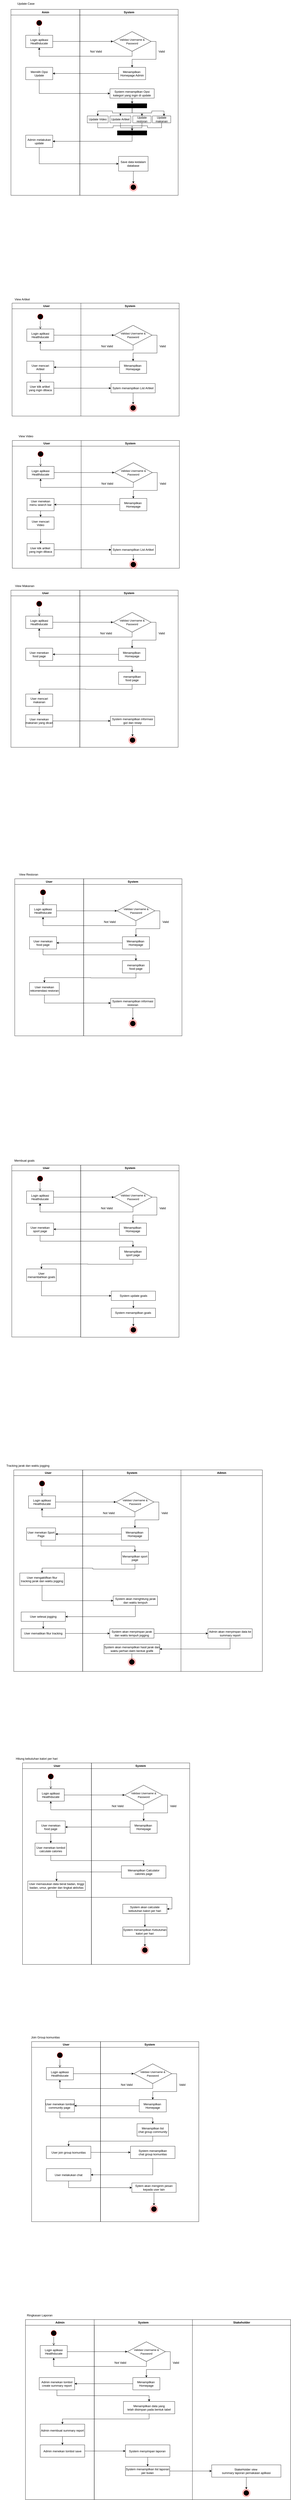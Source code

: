 <mxfile version="24.6.4" type="github">
  <diagram name="Page-1" id="e7e014a7-5840-1c2e-5031-d8a46d1fe8dd">
    <mxGraphModel dx="1909" dy="1124" grid="0" gridSize="10" guides="1" tooltips="1" connect="1" arrows="1" fold="1" page="1" pageScale="1" pageWidth="1654" pageHeight="1169" background="none" math="0" shadow="0">
      <root>
        <mxCell id="0" />
        <mxCell id="1" parent="0" />
        <mxCell id="ch4QMYqMHI65cW54n4_m-41" value="Update Case" style="text;html=1;align=center;verticalAlign=middle;resizable=0;points=[];autosize=1;strokeColor=none;fillColor=none;" vertex="1" parent="1">
          <mxGeometry x="180" y="6" width="90" height="30" as="geometry" />
        </mxCell>
        <mxCell id="ch4QMYqMHI65cW54n4_m-42" value="" style="group" vertex="1" connectable="0" parent="1">
          <mxGeometry x="164.5" y="128" width="840" height="1790" as="geometry" />
        </mxCell>
        <mxCell id="2" value="Amin" style="swimlane;whiteSpace=wrap" parent="ch4QMYqMHI65cW54n4_m-42" vertex="1">
          <mxGeometry y="-84" width="280" height="754" as="geometry" />
        </mxCell>
        <mxCell id="5" value="" style="ellipse;shape=startState;fillColor=#000000;strokeColor=#ff0000;" parent="2" vertex="1">
          <mxGeometry x="100" y="40" width="30" height="30" as="geometry" />
        </mxCell>
        <mxCell id="6" value="" style="edgeStyle=elbowEdgeStyle;elbow=horizontal;verticalAlign=bottom;endArrow=open;endSize=8;strokeColor=#000000;endFill=1;rounded=0" parent="2" source="5" target="7" edge="1">
          <mxGeometry x="100" y="40" as="geometry">
            <mxPoint x="115" y="110" as="targetPoint" />
          </mxGeometry>
        </mxCell>
        <mxCell id="7" value="Login aplikasi&#xa;Healthducate" style="" parent="2" vertex="1">
          <mxGeometry x="60" y="105" width="110" height="50" as="geometry" />
        </mxCell>
        <mxCell id="8" value="Memilih Opsi&#xa;Update" style="" parent="2" vertex="1">
          <mxGeometry x="60" y="235" width="110" height="50" as="geometry" />
        </mxCell>
        <mxCell id="ch4QMYqMHI65cW54n4_m-192" value="Admin melakukan&#xa;update" style="" vertex="1" parent="2">
          <mxGeometry x="60" y="510" width="110" height="50" as="geometry" />
        </mxCell>
        <mxCell id="3" value="System" style="swimlane;whiteSpace=wrap" parent="ch4QMYqMHI65cW54n4_m-42" vertex="1">
          <mxGeometry x="280.5" y="-84" width="399.5" height="754" as="geometry" />
        </mxCell>
        <mxCell id="10" value="Menampilkan &#xa;Homepage Admin" style="" parent="3" vertex="1">
          <mxGeometry x="157.25" y="235" width="110" height="50" as="geometry" />
        </mxCell>
        <mxCell id="ch4QMYqMHI65cW54n4_m-163" style="edgeStyle=orthogonalEdgeStyle;rounded=0;orthogonalLoop=1;jettySize=auto;html=1;entryX=0.5;entryY=0;entryDx=0;entryDy=0;exitX=1;exitY=0.5;exitDx=0;exitDy=0;" edge="1" parent="3" source="ch4QMYqMHI65cW54n4_m-156" target="10">
          <mxGeometry relative="1" as="geometry">
            <mxPoint x="395" y="130" as="targetPoint" />
          </mxGeometry>
        </mxCell>
        <mxCell id="ch4QMYqMHI65cW54n4_m-156" value="&lt;font style=&quot;font-size: 11px;&quot;&gt;Validasi Username &amp;amp; Password&lt;/font&gt;" style="rhombus;whiteSpace=wrap;html=1;" vertex="1" parent="3">
          <mxGeometry x="135" y="90" width="154.5" height="80" as="geometry" />
        </mxCell>
        <mxCell id="ch4QMYqMHI65cW54n4_m-174" style="edgeStyle=orthogonalEdgeStyle;rounded=0;orthogonalLoop=1;jettySize=auto;html=1;entryX=0.5;entryY=0;entryDx=0;entryDy=0;" edge="1" parent="3" source="ch4QMYqMHI65cW54n4_m-171" target="ch4QMYqMHI65cW54n4_m-173">
          <mxGeometry relative="1" as="geometry" />
        </mxCell>
        <mxCell id="ch4QMYqMHI65cW54n4_m-171" value="System menampilkan Opsi kategori yang ingin di update" style="rounded=0;whiteSpace=wrap;html=1;" vertex="1" parent="3">
          <mxGeometry x="122.25" y="322" width="180" height="38" as="geometry" />
        </mxCell>
        <mxCell id="ch4QMYqMHI65cW54n4_m-180" style="edgeStyle=orthogonalEdgeStyle;rounded=0;orthogonalLoop=1;jettySize=auto;html=1;exitX=0.5;exitY=1;exitDx=0;exitDy=0;entryX=0.5;entryY=0;entryDx=0;entryDy=0;" edge="1" parent="3" source="ch4QMYqMHI65cW54n4_m-173" target="ch4QMYqMHI65cW54n4_m-176">
          <mxGeometry relative="1" as="geometry" />
        </mxCell>
        <mxCell id="ch4QMYqMHI65cW54n4_m-181" style="edgeStyle=orthogonalEdgeStyle;rounded=0;orthogonalLoop=1;jettySize=auto;html=1;exitX=0.5;exitY=1;exitDx=0;exitDy=0;entryX=0.5;entryY=0;entryDx=0;entryDy=0;" edge="1" parent="3" source="ch4QMYqMHI65cW54n4_m-173" target="ch4QMYqMHI65cW54n4_m-177">
          <mxGeometry relative="1" as="geometry" />
        </mxCell>
        <mxCell id="ch4QMYqMHI65cW54n4_m-182" style="edgeStyle=orthogonalEdgeStyle;rounded=0;orthogonalLoop=1;jettySize=auto;html=1;exitX=0.5;exitY=1;exitDx=0;exitDy=0;entryX=0.5;entryY=0;entryDx=0;entryDy=0;" edge="1" parent="3" source="ch4QMYqMHI65cW54n4_m-173" target="ch4QMYqMHI65cW54n4_m-178">
          <mxGeometry relative="1" as="geometry" />
        </mxCell>
        <mxCell id="ch4QMYqMHI65cW54n4_m-173" value="" style="rounded=0;whiteSpace=wrap;html=1;fillColor=#000000;" vertex="1" parent="3">
          <mxGeometry x="152.25" y="382" width="120" height="18" as="geometry" />
        </mxCell>
        <mxCell id="ch4QMYqMHI65cW54n4_m-186" style="edgeStyle=orthogonalEdgeStyle;rounded=0;orthogonalLoop=1;jettySize=auto;html=1;exitX=0.5;exitY=1;exitDx=0;exitDy=0;entryX=0.5;entryY=0;entryDx=0;entryDy=0;" edge="1" parent="3" source="ch4QMYqMHI65cW54n4_m-176" target="ch4QMYqMHI65cW54n4_m-185">
          <mxGeometry relative="1" as="geometry" />
        </mxCell>
        <mxCell id="ch4QMYqMHI65cW54n4_m-176" value="Update Video" style="rounded=0;whiteSpace=wrap;html=1;" vertex="1" parent="3">
          <mxGeometry x="30" y="432" width="85" height="28" as="geometry" />
        </mxCell>
        <mxCell id="ch4QMYqMHI65cW54n4_m-187" style="edgeStyle=orthogonalEdgeStyle;rounded=0;orthogonalLoop=1;jettySize=auto;html=1;exitX=0.5;exitY=1;exitDx=0;exitDy=0;entryX=0.5;entryY=0;entryDx=0;entryDy=0;" edge="1" parent="3" source="ch4QMYqMHI65cW54n4_m-177" target="ch4QMYqMHI65cW54n4_m-185">
          <mxGeometry relative="1" as="geometry">
            <mxPoint x="215" y="492" as="targetPoint" />
          </mxGeometry>
        </mxCell>
        <mxCell id="ch4QMYqMHI65cW54n4_m-177" value="Update Artikel" style="rounded=0;whiteSpace=wrap;html=1;" vertex="1" parent="3">
          <mxGeometry x="122.25" y="432" width="85" height="28" as="geometry" />
        </mxCell>
        <mxCell id="ch4QMYqMHI65cW54n4_m-188" style="edgeStyle=orthogonalEdgeStyle;rounded=0;orthogonalLoop=1;jettySize=auto;html=1;exitX=0.5;exitY=1;exitDx=0;exitDy=0;entryX=0.5;entryY=0;entryDx=0;entryDy=0;" edge="1" parent="3" source="ch4QMYqMHI65cW54n4_m-178" target="ch4QMYqMHI65cW54n4_m-185">
          <mxGeometry relative="1" as="geometry" />
        </mxCell>
        <mxCell id="ch4QMYqMHI65cW54n4_m-178" value="Update restoran" style="rounded=0;whiteSpace=wrap;html=1;" vertex="1" parent="3">
          <mxGeometry x="215" y="432" width="74.5" height="28" as="geometry" />
        </mxCell>
        <mxCell id="ch4QMYqMHI65cW54n4_m-189" style="edgeStyle=orthogonalEdgeStyle;rounded=0;orthogonalLoop=1;jettySize=auto;html=1;exitX=0.5;exitY=1;exitDx=0;exitDy=0;entryX=0.5;entryY=0;entryDx=0;entryDy=0;" edge="1" parent="3" source="ch4QMYqMHI65cW54n4_m-179" target="ch4QMYqMHI65cW54n4_m-185">
          <mxGeometry relative="1" as="geometry">
            <mxPoint x="215" y="492" as="targetPoint" />
          </mxGeometry>
        </mxCell>
        <mxCell id="ch4QMYqMHI65cW54n4_m-179" value="Update makanan" style="rounded=0;whiteSpace=wrap;html=1;" vertex="1" parent="3">
          <mxGeometry x="295" y="432" width="74.5" height="28" as="geometry" />
        </mxCell>
        <mxCell id="ch4QMYqMHI65cW54n4_m-183" style="edgeStyle=orthogonalEdgeStyle;rounded=0;orthogonalLoop=1;jettySize=auto;html=1;exitX=0.5;exitY=1;exitDx=0;exitDy=0;entryX=0.631;entryY=0.012;entryDx=0;entryDy=0;entryPerimeter=0;" edge="1" parent="3" source="ch4QMYqMHI65cW54n4_m-173" target="ch4QMYqMHI65cW54n4_m-179">
          <mxGeometry relative="1" as="geometry" />
        </mxCell>
        <mxCell id="ch4QMYqMHI65cW54n4_m-185" value="" style="rounded=0;whiteSpace=wrap;html=1;fillColor=#000000;" vertex="1" parent="3">
          <mxGeometry x="152.25" y="492" width="120" height="18" as="geometry" />
        </mxCell>
        <mxCell id="ch4QMYqMHI65cW54n4_m-200" style="edgeStyle=orthogonalEdgeStyle;rounded=0;orthogonalLoop=1;jettySize=auto;html=1;exitX=0.5;exitY=1;exitDx=0;exitDy=0;entryX=0.5;entryY=0;entryDx=0;entryDy=0;" edge="1" parent="3" source="ch4QMYqMHI65cW54n4_m-197">
          <mxGeometry relative="1" as="geometry">
            <mxPoint x="217.25" y="706" as="targetPoint" />
          </mxGeometry>
        </mxCell>
        <mxCell id="ch4QMYqMHI65cW54n4_m-197" value="Save data kedalam database" style="rounded=0;whiteSpace=wrap;html=1;" vertex="1" parent="3">
          <mxGeometry x="157.25" y="596" width="120" height="60" as="geometry" />
        </mxCell>
        <mxCell id="ch4QMYqMHI65cW54n4_m-201" value="" style="ellipse;shape=endState;fillColor=#000000;strokeColor=#ff0000" vertex="1" parent="3">
          <mxGeometry x="202.25" y="706" width="30" height="30" as="geometry" />
        </mxCell>
        <mxCell id="ch4QMYqMHI65cW54n4_m-239" value="Not Valid" style="text;html=1;align=center;verticalAlign=middle;resizable=0;points=[];autosize=1;strokeColor=none;fillColor=none;" vertex="1" parent="3">
          <mxGeometry x="30" y="156" width="70" height="30" as="geometry" />
        </mxCell>
        <mxCell id="ch4QMYqMHI65cW54n4_m-240" value="Valid" style="text;html=1;align=center;verticalAlign=middle;resizable=0;points=[];autosize=1;strokeColor=none;fillColor=none;" vertex="1" parent="3">
          <mxGeometry x="307.25" y="156" width="50" height="30" as="geometry" />
        </mxCell>
        <mxCell id="ch4QMYqMHI65cW54n4_m-159" style="edgeStyle=orthogonalEdgeStyle;rounded=0;orthogonalLoop=1;jettySize=auto;html=1;exitX=1;exitY=0.5;exitDx=0;exitDy=0;entryX=0;entryY=0.5;entryDx=0;entryDy=0;" edge="1" parent="ch4QMYqMHI65cW54n4_m-42" source="7" target="ch4QMYqMHI65cW54n4_m-156">
          <mxGeometry relative="1" as="geometry" />
        </mxCell>
        <mxCell id="ch4QMYqMHI65cW54n4_m-164" style="edgeStyle=orthogonalEdgeStyle;rounded=0;orthogonalLoop=1;jettySize=auto;html=1;entryX=0.5;entryY=1;entryDx=0;entryDy=0;exitX=0.5;exitY=1;exitDx=0;exitDy=0;" edge="1" parent="ch4QMYqMHI65cW54n4_m-42" source="ch4QMYqMHI65cW54n4_m-156" target="7">
          <mxGeometry relative="1" as="geometry" />
        </mxCell>
        <mxCell id="ch4QMYqMHI65cW54n4_m-169" style="edgeStyle=orthogonalEdgeStyle;rounded=0;orthogonalLoop=1;jettySize=auto;html=1;entryX=1;entryY=0.5;entryDx=0;entryDy=0;" edge="1" parent="ch4QMYqMHI65cW54n4_m-42" source="10" target="8">
          <mxGeometry relative="1" as="geometry" />
        </mxCell>
        <mxCell id="ch4QMYqMHI65cW54n4_m-172" style="edgeStyle=orthogonalEdgeStyle;rounded=0;orthogonalLoop=1;jettySize=auto;html=1;entryX=0;entryY=0.5;entryDx=0;entryDy=0;exitX=0.5;exitY=1;exitDx=0;exitDy=0;" edge="1" parent="ch4QMYqMHI65cW54n4_m-42" source="8" target="ch4QMYqMHI65cW54n4_m-171">
          <mxGeometry relative="1" as="geometry" />
        </mxCell>
        <mxCell id="ch4QMYqMHI65cW54n4_m-193" style="edgeStyle=orthogonalEdgeStyle;rounded=0;orthogonalLoop=1;jettySize=auto;html=1;exitX=0.5;exitY=1;exitDx=0;exitDy=0;entryX=1;entryY=0.5;entryDx=0;entryDy=0;" edge="1" parent="ch4QMYqMHI65cW54n4_m-42" source="ch4QMYqMHI65cW54n4_m-185" target="ch4QMYqMHI65cW54n4_m-192">
          <mxGeometry relative="1" as="geometry" />
        </mxCell>
        <mxCell id="ch4QMYqMHI65cW54n4_m-196" style="edgeStyle=orthogonalEdgeStyle;rounded=0;orthogonalLoop=1;jettySize=auto;html=1;exitX=0.5;exitY=1;exitDx=0;exitDy=0;entryX=0;entryY=0.5;entryDx=0;entryDy=0;" edge="1" parent="ch4QMYqMHI65cW54n4_m-42" source="ch4QMYqMHI65cW54n4_m-192" target="ch4QMYqMHI65cW54n4_m-197">
          <mxGeometry relative="1" as="geometry">
            <mxPoint x="115" y="522" as="targetPoint" />
          </mxGeometry>
        </mxCell>
        <mxCell id="ch4QMYqMHI65cW54n4_m-202" value="View Artikel" style="text;html=1;align=center;verticalAlign=middle;resizable=0;points=[];autosize=1;strokeColor=none;fillColor=none;" vertex="1" parent="ch4QMYqMHI65cW54n4_m-42">
          <mxGeometry y="1077" width="90" height="30" as="geometry" />
        </mxCell>
        <mxCell id="ch4QMYqMHI65cW54n4_m-203" value="User" style="swimlane;whiteSpace=wrap" vertex="1" parent="ch4QMYqMHI65cW54n4_m-42">
          <mxGeometry x="4.5" y="1107" width="280" height="458" as="geometry" />
        </mxCell>
        <mxCell id="ch4QMYqMHI65cW54n4_m-204" value="" style="ellipse;shape=startState;fillColor=#000000;strokeColor=#ff0000;" vertex="1" parent="ch4QMYqMHI65cW54n4_m-203">
          <mxGeometry x="100" y="40" width="30" height="30" as="geometry" />
        </mxCell>
        <mxCell id="ch4QMYqMHI65cW54n4_m-205" value="" style="edgeStyle=elbowEdgeStyle;elbow=horizontal;verticalAlign=bottom;endArrow=open;endSize=8;strokeColor=#000000;endFill=1;rounded=0" edge="1" parent="ch4QMYqMHI65cW54n4_m-203" source="ch4QMYqMHI65cW54n4_m-204" target="ch4QMYqMHI65cW54n4_m-206">
          <mxGeometry x="100" y="40" as="geometry">
            <mxPoint x="115" y="110" as="targetPoint" />
          </mxGeometry>
        </mxCell>
        <mxCell id="ch4QMYqMHI65cW54n4_m-206" value="Login aplikasi&#xa;Healthducate" style="" vertex="1" parent="ch4QMYqMHI65cW54n4_m-203">
          <mxGeometry x="60" y="105" width="110" height="50" as="geometry" />
        </mxCell>
        <mxCell id="ch4QMYqMHI65cW54n4_m-244" style="edgeStyle=orthogonalEdgeStyle;rounded=0;orthogonalLoop=1;jettySize=auto;html=1;" edge="1" parent="ch4QMYqMHI65cW54n4_m-203" source="ch4QMYqMHI65cW54n4_m-207">
          <mxGeometry relative="1" as="geometry">
            <mxPoint x="115" y="320" as="targetPoint" />
          </mxGeometry>
        </mxCell>
        <mxCell id="ch4QMYqMHI65cW54n4_m-207" value="User mencari&#xa;Artikel" style="" vertex="1" parent="ch4QMYqMHI65cW54n4_m-203">
          <mxGeometry x="60" y="235" width="110" height="50" as="geometry" />
        </mxCell>
        <mxCell id="ch4QMYqMHI65cW54n4_m-243" value="User klik artikel &#xa;yang ingin dibaca" style="" vertex="1" parent="ch4QMYqMHI65cW54n4_m-203">
          <mxGeometry x="60" y="320" width="110" height="50" as="geometry" />
        </mxCell>
        <mxCell id="ch4QMYqMHI65cW54n4_m-209" value="System" style="swimlane;whiteSpace=wrap" vertex="1" parent="ch4QMYqMHI65cW54n4_m-42">
          <mxGeometry x="284.5" y="1107" width="399.5" height="458" as="geometry" />
        </mxCell>
        <mxCell id="ch4QMYqMHI65cW54n4_m-210" value="Menampilkan &#xa;Homepage" style="" vertex="1" parent="ch4QMYqMHI65cW54n4_m-209">
          <mxGeometry x="157.25" y="235" width="110" height="50" as="geometry" />
        </mxCell>
        <mxCell id="ch4QMYqMHI65cW54n4_m-211" style="edgeStyle=orthogonalEdgeStyle;rounded=0;orthogonalLoop=1;jettySize=auto;html=1;entryX=0.5;entryY=0;entryDx=0;entryDy=0;exitX=1;exitY=0.5;exitDx=0;exitDy=0;" edge="1" parent="ch4QMYqMHI65cW54n4_m-209" source="ch4QMYqMHI65cW54n4_m-212" target="ch4QMYqMHI65cW54n4_m-210">
          <mxGeometry relative="1" as="geometry">
            <mxPoint x="395" y="130" as="targetPoint" />
          </mxGeometry>
        </mxCell>
        <mxCell id="ch4QMYqMHI65cW54n4_m-212" value="&lt;font style=&quot;font-size: 11px;&quot;&gt;Validasi Username &amp;amp; Password&lt;/font&gt;" style="rhombus;whiteSpace=wrap;html=1;" vertex="1" parent="ch4QMYqMHI65cW54n4_m-209">
          <mxGeometry x="135" y="90" width="154.5" height="80" as="geometry" />
        </mxCell>
        <mxCell id="ch4QMYqMHI65cW54n4_m-246" style="edgeStyle=orthogonalEdgeStyle;rounded=0;orthogonalLoop=1;jettySize=auto;html=1;" edge="1" parent="ch4QMYqMHI65cW54n4_m-209" source="ch4QMYqMHI65cW54n4_m-214">
          <mxGeometry relative="1" as="geometry">
            <mxPoint x="212.5" y="410" as="targetPoint" />
          </mxGeometry>
        </mxCell>
        <mxCell id="ch4QMYqMHI65cW54n4_m-214" value="Sytem menampilkan List Artikel" style="rounded=0;whiteSpace=wrap;html=1;" vertex="1" parent="ch4QMYqMHI65cW54n4_m-209">
          <mxGeometry x="122.25" y="326" width="180" height="38" as="geometry" />
        </mxCell>
        <mxCell id="ch4QMYqMHI65cW54n4_m-231" value="" style="ellipse;shape=endState;fillColor=#000000;strokeColor=#ff0000" vertex="1" parent="ch4QMYqMHI65cW54n4_m-209">
          <mxGeometry x="197.25" y="410" width="30" height="30" as="geometry" />
        </mxCell>
        <mxCell id="ch4QMYqMHI65cW54n4_m-241" value="Not Valid" style="text;html=1;align=center;verticalAlign=middle;resizable=0;points=[];autosize=1;strokeColor=none;fillColor=none;" vertex="1" parent="ch4QMYqMHI65cW54n4_m-209">
          <mxGeometry x="70.5" y="160" width="70" height="30" as="geometry" />
        </mxCell>
        <mxCell id="ch4QMYqMHI65cW54n4_m-242" value="Valid" style="text;html=1;align=center;verticalAlign=middle;resizable=0;points=[];autosize=1;strokeColor=none;fillColor=none;" vertex="1" parent="ch4QMYqMHI65cW54n4_m-209">
          <mxGeometry x="307.25" y="160" width="50" height="30" as="geometry" />
        </mxCell>
        <mxCell id="ch4QMYqMHI65cW54n4_m-232" style="edgeStyle=orthogonalEdgeStyle;rounded=0;orthogonalLoop=1;jettySize=auto;html=1;exitX=1;exitY=0.5;exitDx=0;exitDy=0;entryX=0;entryY=0.5;entryDx=0;entryDy=0;" edge="1" parent="ch4QMYqMHI65cW54n4_m-42" source="ch4QMYqMHI65cW54n4_m-206" target="ch4QMYqMHI65cW54n4_m-212">
          <mxGeometry relative="1" as="geometry" />
        </mxCell>
        <mxCell id="ch4QMYqMHI65cW54n4_m-233" style="edgeStyle=orthogonalEdgeStyle;rounded=0;orthogonalLoop=1;jettySize=auto;html=1;entryX=0.5;entryY=1;entryDx=0;entryDy=0;exitX=0.5;exitY=1;exitDx=0;exitDy=0;" edge="1" parent="ch4QMYqMHI65cW54n4_m-42" source="ch4QMYqMHI65cW54n4_m-212" target="ch4QMYqMHI65cW54n4_m-206">
          <mxGeometry relative="1" as="geometry" />
        </mxCell>
        <mxCell id="ch4QMYqMHI65cW54n4_m-234" style="edgeStyle=orthogonalEdgeStyle;rounded=0;orthogonalLoop=1;jettySize=auto;html=1;entryX=1;entryY=0.5;entryDx=0;entryDy=0;" edge="1" parent="ch4QMYqMHI65cW54n4_m-42" source="ch4QMYqMHI65cW54n4_m-210" target="ch4QMYqMHI65cW54n4_m-207">
          <mxGeometry relative="1" as="geometry" />
        </mxCell>
        <mxCell id="ch4QMYqMHI65cW54n4_m-245" style="edgeStyle=orthogonalEdgeStyle;rounded=0;orthogonalLoop=1;jettySize=auto;html=1;entryX=0;entryY=0.5;entryDx=0;entryDy=0;" edge="1" parent="ch4QMYqMHI65cW54n4_m-42" source="ch4QMYqMHI65cW54n4_m-243" target="ch4QMYqMHI65cW54n4_m-214">
          <mxGeometry relative="1" as="geometry" />
        </mxCell>
        <mxCell id="ch4QMYqMHI65cW54n4_m-250" value="User" style="swimlane;whiteSpace=wrap" vertex="1" parent="ch4QMYqMHI65cW54n4_m-42">
          <mxGeometry x="5.5" y="1664" width="280" height="518" as="geometry" />
        </mxCell>
        <mxCell id="ch4QMYqMHI65cW54n4_m-251" value="" style="ellipse;shape=startState;fillColor=#000000;strokeColor=#ff0000;" vertex="1" parent="ch4QMYqMHI65cW54n4_m-250">
          <mxGeometry x="100" y="40" width="30" height="30" as="geometry" />
        </mxCell>
        <mxCell id="ch4QMYqMHI65cW54n4_m-252" value="" style="edgeStyle=elbowEdgeStyle;elbow=horizontal;verticalAlign=bottom;endArrow=open;endSize=8;strokeColor=#000000;endFill=1;rounded=0" edge="1" parent="ch4QMYqMHI65cW54n4_m-250" source="ch4QMYqMHI65cW54n4_m-251" target="ch4QMYqMHI65cW54n4_m-253">
          <mxGeometry x="100" y="40" as="geometry">
            <mxPoint x="115" y="110" as="targetPoint" />
          </mxGeometry>
        </mxCell>
        <mxCell id="ch4QMYqMHI65cW54n4_m-253" value="Login aplikasi&#xa;Healthducate" style="" vertex="1" parent="ch4QMYqMHI65cW54n4_m-250">
          <mxGeometry x="60" y="105" width="110" height="50" as="geometry" />
        </mxCell>
        <mxCell id="ch4QMYqMHI65cW54n4_m-255" value="User mencari&#xa;Video" style="" vertex="1" parent="ch4QMYqMHI65cW54n4_m-250">
          <mxGeometry x="60" y="310" width="110" height="50" as="geometry" />
        </mxCell>
        <mxCell id="ch4QMYqMHI65cW54n4_m-273" style="edgeStyle=orthogonalEdgeStyle;rounded=0;orthogonalLoop=1;jettySize=auto;html=1;entryX=0.5;entryY=0;entryDx=0;entryDy=0;" edge="1" parent="ch4QMYqMHI65cW54n4_m-250" source="ch4QMYqMHI65cW54n4_m-271" target="ch4QMYqMHI65cW54n4_m-255">
          <mxGeometry relative="1" as="geometry" />
        </mxCell>
        <mxCell id="ch4QMYqMHI65cW54n4_m-271" value="User menekan&#xa;menu search bar&#xa;" style="" vertex="1" parent="ch4QMYqMHI65cW54n4_m-250">
          <mxGeometry x="60" y="235" width="110" height="50" as="geometry" />
        </mxCell>
        <mxCell id="ch4QMYqMHI65cW54n4_m-257" value="System" style="swimlane;whiteSpace=wrap" vertex="1" parent="ch4QMYqMHI65cW54n4_m-42">
          <mxGeometry x="285.5" y="1664" width="399.5" height="518" as="geometry" />
        </mxCell>
        <mxCell id="ch4QMYqMHI65cW54n4_m-258" value="Menampilkan &#xa;Homepage" style="" vertex="1" parent="ch4QMYqMHI65cW54n4_m-257">
          <mxGeometry x="157.25" y="235" width="110" height="50" as="geometry" />
        </mxCell>
        <mxCell id="ch4QMYqMHI65cW54n4_m-259" style="edgeStyle=orthogonalEdgeStyle;rounded=0;orthogonalLoop=1;jettySize=auto;html=1;entryX=0.5;entryY=0;entryDx=0;entryDy=0;exitX=1;exitY=0.5;exitDx=0;exitDy=0;" edge="1" parent="ch4QMYqMHI65cW54n4_m-257" source="ch4QMYqMHI65cW54n4_m-260" target="ch4QMYqMHI65cW54n4_m-258">
          <mxGeometry relative="1" as="geometry">
            <mxPoint x="395" y="130" as="targetPoint" />
          </mxGeometry>
        </mxCell>
        <mxCell id="ch4QMYqMHI65cW54n4_m-260" value="&lt;font style=&quot;font-size: 11px;&quot;&gt;Validasi Username &amp;amp; Password&lt;/font&gt;" style="rhombus;whiteSpace=wrap;html=1;" vertex="1" parent="ch4QMYqMHI65cW54n4_m-257">
          <mxGeometry x="135" y="90" width="154.5" height="80" as="geometry" />
        </mxCell>
        <mxCell id="ch4QMYqMHI65cW54n4_m-264" value="Not Valid" style="text;html=1;align=center;verticalAlign=middle;resizable=0;points=[];autosize=1;strokeColor=none;fillColor=none;" vertex="1" parent="ch4QMYqMHI65cW54n4_m-257">
          <mxGeometry x="70.5" y="160" width="70" height="30" as="geometry" />
        </mxCell>
        <mxCell id="ch4QMYqMHI65cW54n4_m-265" value="Valid" style="text;html=1;align=center;verticalAlign=middle;resizable=0;points=[];autosize=1;strokeColor=none;fillColor=none;" vertex="1" parent="ch4QMYqMHI65cW54n4_m-257">
          <mxGeometry x="307.25" y="160" width="50" height="30" as="geometry" />
        </mxCell>
        <mxCell id="ch4QMYqMHI65cW54n4_m-266" style="edgeStyle=orthogonalEdgeStyle;rounded=0;orthogonalLoop=1;jettySize=auto;html=1;exitX=1;exitY=0.5;exitDx=0;exitDy=0;entryX=0;entryY=0.5;entryDx=0;entryDy=0;" edge="1" parent="ch4QMYqMHI65cW54n4_m-42" source="ch4QMYqMHI65cW54n4_m-253" target="ch4QMYqMHI65cW54n4_m-260">
          <mxGeometry relative="1" as="geometry" />
        </mxCell>
        <mxCell id="ch4QMYqMHI65cW54n4_m-267" style="edgeStyle=orthogonalEdgeStyle;rounded=0;orthogonalLoop=1;jettySize=auto;html=1;entryX=0.5;entryY=1;entryDx=0;entryDy=0;exitX=0.5;exitY=1;exitDx=0;exitDy=0;" edge="1" parent="ch4QMYqMHI65cW54n4_m-42" source="ch4QMYqMHI65cW54n4_m-260" target="ch4QMYqMHI65cW54n4_m-253">
          <mxGeometry relative="1" as="geometry" />
        </mxCell>
        <mxCell id="ch4QMYqMHI65cW54n4_m-272" style="edgeStyle=orthogonalEdgeStyle;rounded=0;orthogonalLoop=1;jettySize=auto;html=1;exitX=0;exitY=0.5;exitDx=0;exitDy=0;entryX=1;entryY=0.5;entryDx=0;entryDy=0;" edge="1" parent="ch4QMYqMHI65cW54n4_m-42" source="ch4QMYqMHI65cW54n4_m-258" target="ch4QMYqMHI65cW54n4_m-271">
          <mxGeometry relative="1" as="geometry" />
        </mxCell>
        <mxCell id="ch4QMYqMHI65cW54n4_m-115" value="" style="group" vertex="1" connectable="0" parent="1">
          <mxGeometry x="120" y="1818" width="840" height="570" as="geometry" />
        </mxCell>
        <mxCell id="ch4QMYqMHI65cW54n4_m-256" value="User klik artikel &#xa;yang ingin dibaca" style="" vertex="1" parent="ch4QMYqMHI65cW54n4_m-115">
          <mxGeometry x="110" y="392" width="110" height="50" as="geometry" />
        </mxCell>
        <mxCell id="ch4QMYqMHI65cW54n4_m-263" value="" style="ellipse;shape=endState;fillColor=#000000;strokeColor=#ff0000" vertex="1" parent="ch4QMYqMHI65cW54n4_m-115">
          <mxGeometry x="527.25" y="462" width="30" height="30" as="geometry" />
        </mxCell>
        <mxCell id="ch4QMYqMHI65cW54n4_m-274" style="edgeStyle=orthogonalEdgeStyle;rounded=0;orthogonalLoop=1;jettySize=auto;html=1;entryX=0.5;entryY=0;entryDx=0;entryDy=0;" edge="1" parent="ch4QMYqMHI65cW54n4_m-115" source="ch4QMYqMHI65cW54n4_m-262" target="ch4QMYqMHI65cW54n4_m-263">
          <mxGeometry relative="1" as="geometry" />
        </mxCell>
        <mxCell id="ch4QMYqMHI65cW54n4_m-262" value="Sytem menampilkan List Artikel" style="rounded=0;whiteSpace=wrap;html=1;" vertex="1" parent="ch4QMYqMHI65cW54n4_m-115">
          <mxGeometry x="452.25" y="398" width="180" height="38" as="geometry" />
        </mxCell>
        <mxCell id="ch4QMYqMHI65cW54n4_m-269" style="edgeStyle=orthogonalEdgeStyle;rounded=0;orthogonalLoop=1;jettySize=auto;html=1;entryX=0;entryY=0.5;entryDx=0;entryDy=0;" edge="1" parent="ch4QMYqMHI65cW54n4_m-115" source="ch4QMYqMHI65cW54n4_m-256" target="ch4QMYqMHI65cW54n4_m-262">
          <mxGeometry relative="1" as="geometry" />
        </mxCell>
        <mxCell id="ch4QMYqMHI65cW54n4_m-249" value="View Video" style="text;html=1;align=center;verticalAlign=middle;resizable=0;points=[];autosize=1;strokeColor=none;fillColor=none;" vertex="1" parent="1">
          <mxGeometry x="185" y="1760" width="80" height="30" as="geometry" />
        </mxCell>
        <mxCell id="ch4QMYqMHI65cW54n4_m-270" style="edgeStyle=orthogonalEdgeStyle;rounded=0;orthogonalLoop=1;jettySize=auto;html=1;exitX=0.5;exitY=1;exitDx=0;exitDy=0;entryX=0.5;entryY=0;entryDx=0;entryDy=0;" edge="1" parent="1" source="ch4QMYqMHI65cW54n4_m-255" target="ch4QMYqMHI65cW54n4_m-256">
          <mxGeometry relative="1" as="geometry" />
        </mxCell>
        <mxCell id="ch4QMYqMHI65cW54n4_m-275" value="User" style="swimlane;whiteSpace=wrap" vertex="1" parent="1">
          <mxGeometry x="164.5" y="2399" width="280" height="637" as="geometry" />
        </mxCell>
        <mxCell id="ch4QMYqMHI65cW54n4_m-276" value="" style="ellipse;shape=startState;fillColor=#000000;strokeColor=#ff0000;" vertex="1" parent="ch4QMYqMHI65cW54n4_m-275">
          <mxGeometry x="100" y="40" width="30" height="30" as="geometry" />
        </mxCell>
        <mxCell id="ch4QMYqMHI65cW54n4_m-277" value="" style="edgeStyle=elbowEdgeStyle;elbow=horizontal;verticalAlign=bottom;endArrow=open;endSize=8;strokeColor=#000000;endFill=1;rounded=0" edge="1" parent="ch4QMYqMHI65cW54n4_m-275" source="ch4QMYqMHI65cW54n4_m-276" target="ch4QMYqMHI65cW54n4_m-278">
          <mxGeometry x="100" y="40" as="geometry">
            <mxPoint x="115" y="110" as="targetPoint" />
          </mxGeometry>
        </mxCell>
        <mxCell id="ch4QMYqMHI65cW54n4_m-278" value="Login aplikasi&#xa;Healthducate" style="" vertex="1" parent="ch4QMYqMHI65cW54n4_m-275">
          <mxGeometry x="60" y="105" width="110" height="50" as="geometry" />
        </mxCell>
        <mxCell id="ch4QMYqMHI65cW54n4_m-281" value="User menekan&#xa;food page" style="" vertex="1" parent="ch4QMYqMHI65cW54n4_m-275">
          <mxGeometry x="60" y="235" width="110" height="50" as="geometry" />
        </mxCell>
        <mxCell id="ch4QMYqMHI65cW54n4_m-300" style="edgeStyle=orthogonalEdgeStyle;rounded=0;orthogonalLoop=1;jettySize=auto;html=1;" edge="1" parent="ch4QMYqMHI65cW54n4_m-275" source="ch4QMYqMHI65cW54n4_m-291">
          <mxGeometry relative="1" as="geometry">
            <mxPoint x="115" y="504.0" as="targetPoint" />
          </mxGeometry>
        </mxCell>
        <mxCell id="ch4QMYqMHI65cW54n4_m-291" value="User mencari&#xa;makanan" style="" vertex="1" parent="ch4QMYqMHI65cW54n4_m-275">
          <mxGeometry x="60" y="421" width="110" height="50" as="geometry" />
        </mxCell>
        <mxCell id="ch4QMYqMHI65cW54n4_m-301" value="User menekan&#xa;makanan yang dicari" style="" vertex="1" parent="ch4QMYqMHI65cW54n4_m-275">
          <mxGeometry x="60" y="505" width="110" height="50" as="geometry" />
        </mxCell>
        <mxCell id="ch4QMYqMHI65cW54n4_m-282" value="System" style="swimlane;whiteSpace=wrap" vertex="1" parent="1">
          <mxGeometry x="445" y="2399" width="399.5" height="637" as="geometry" />
        </mxCell>
        <mxCell id="ch4QMYqMHI65cW54n4_m-283" value="Menampilkan &#xa;Homepage" style="" vertex="1" parent="ch4QMYqMHI65cW54n4_m-282">
          <mxGeometry x="157.25" y="235" width="110" height="50" as="geometry" />
        </mxCell>
        <mxCell id="ch4QMYqMHI65cW54n4_m-284" style="edgeStyle=orthogonalEdgeStyle;rounded=0;orthogonalLoop=1;jettySize=auto;html=1;entryX=0.5;entryY=0;entryDx=0;entryDy=0;exitX=1;exitY=0.5;exitDx=0;exitDy=0;" edge="1" parent="ch4QMYqMHI65cW54n4_m-282" source="ch4QMYqMHI65cW54n4_m-285" target="ch4QMYqMHI65cW54n4_m-283">
          <mxGeometry relative="1" as="geometry">
            <mxPoint x="395" y="130" as="targetPoint" />
          </mxGeometry>
        </mxCell>
        <mxCell id="ch4QMYqMHI65cW54n4_m-285" value="&lt;font style=&quot;font-size: 11px;&quot;&gt;Validasi Username &amp;amp; Password&lt;/font&gt;" style="rhombus;whiteSpace=wrap;html=1;" vertex="1" parent="ch4QMYqMHI65cW54n4_m-282">
          <mxGeometry x="135" y="90" width="154.5" height="80" as="geometry" />
        </mxCell>
        <mxCell id="ch4QMYqMHI65cW54n4_m-286" value="Not Valid" style="text;html=1;align=center;verticalAlign=middle;resizable=0;points=[];autosize=1;strokeColor=none;fillColor=none;" vertex="1" parent="ch4QMYqMHI65cW54n4_m-282">
          <mxGeometry x="70.5" y="160" width="70" height="30" as="geometry" />
        </mxCell>
        <mxCell id="ch4QMYqMHI65cW54n4_m-287" value="Valid" style="text;html=1;align=center;verticalAlign=middle;resizable=0;points=[];autosize=1;strokeColor=none;fillColor=none;" vertex="1" parent="ch4QMYqMHI65cW54n4_m-282">
          <mxGeometry x="307.25" y="160" width="50" height="30" as="geometry" />
        </mxCell>
        <mxCell id="ch4QMYqMHI65cW54n4_m-292" value="" style="ellipse;shape=endState;fillColor=#000000;strokeColor=#ff0000" vertex="1" parent="ch4QMYqMHI65cW54n4_m-282">
          <mxGeometry x="199" y="593" width="30" height="30" as="geometry" />
        </mxCell>
        <mxCell id="ch4QMYqMHI65cW54n4_m-294" value="System menampilkan informasi gizi dan resep" style="rounded=0;whiteSpace=wrap;html=1;" vertex="1" parent="ch4QMYqMHI65cW54n4_m-282">
          <mxGeometry x="124" y="511" width="180" height="38" as="geometry" />
        </mxCell>
        <mxCell id="ch4QMYqMHI65cW54n4_m-293" style="edgeStyle=orthogonalEdgeStyle;rounded=0;orthogonalLoop=1;jettySize=auto;html=1;entryX=0.5;entryY=0;entryDx=0;entryDy=0;" edge="1" parent="ch4QMYqMHI65cW54n4_m-282" source="ch4QMYqMHI65cW54n4_m-294" target="ch4QMYqMHI65cW54n4_m-292">
          <mxGeometry relative="1" as="geometry" />
        </mxCell>
        <mxCell id="ch4QMYqMHI65cW54n4_m-279" value="menampilkan&#xa;food page" style="" vertex="1" parent="ch4QMYqMHI65cW54n4_m-282">
          <mxGeometry x="157.25" y="332" width="110" height="50" as="geometry" />
        </mxCell>
        <mxCell id="ch4QMYqMHI65cW54n4_m-288" style="edgeStyle=orthogonalEdgeStyle;rounded=0;orthogonalLoop=1;jettySize=auto;html=1;exitX=1;exitY=0.5;exitDx=0;exitDy=0;entryX=0;entryY=0.5;entryDx=0;entryDy=0;" edge="1" parent="1" source="ch4QMYqMHI65cW54n4_m-278" target="ch4QMYqMHI65cW54n4_m-285">
          <mxGeometry relative="1" as="geometry" />
        </mxCell>
        <mxCell id="ch4QMYqMHI65cW54n4_m-289" style="edgeStyle=orthogonalEdgeStyle;rounded=0;orthogonalLoop=1;jettySize=auto;html=1;entryX=0.5;entryY=1;entryDx=0;entryDy=0;exitX=0.5;exitY=1;exitDx=0;exitDy=0;" edge="1" parent="1" source="ch4QMYqMHI65cW54n4_m-285" target="ch4QMYqMHI65cW54n4_m-278">
          <mxGeometry relative="1" as="geometry" />
        </mxCell>
        <mxCell id="ch4QMYqMHI65cW54n4_m-290" style="edgeStyle=orthogonalEdgeStyle;rounded=0;orthogonalLoop=1;jettySize=auto;html=1;exitX=0;exitY=0.5;exitDx=0;exitDy=0;entryX=1;entryY=0.5;entryDx=0;entryDy=0;" edge="1" parent="1" source="ch4QMYqMHI65cW54n4_m-283" target="ch4QMYqMHI65cW54n4_m-281">
          <mxGeometry relative="1" as="geometry" />
        </mxCell>
        <mxCell id="ch4QMYqMHI65cW54n4_m-296" value="View Makanan" style="text;html=1;align=center;verticalAlign=middle;resizable=0;points=[];autosize=1;strokeColor=none;fillColor=none;" vertex="1" parent="1">
          <mxGeometry x="171.5" y="2369" width="97" height="26" as="geometry" />
        </mxCell>
        <mxCell id="ch4QMYqMHI65cW54n4_m-280" style="edgeStyle=orthogonalEdgeStyle;rounded=0;orthogonalLoop=1;jettySize=auto;html=1;entryX=0.5;entryY=0;entryDx=0;entryDy=0;exitX=0.5;exitY=1;exitDx=0;exitDy=0;" edge="1" parent="1" source="ch4QMYqMHI65cW54n4_m-281" target="ch4QMYqMHI65cW54n4_m-279">
          <mxGeometry relative="1" as="geometry" />
        </mxCell>
        <mxCell id="ch4QMYqMHI65cW54n4_m-297" style="edgeStyle=orthogonalEdgeStyle;rounded=0;orthogonalLoop=1;jettySize=auto;html=1;exitX=0.5;exitY=1;exitDx=0;exitDy=0;entryX=0.5;entryY=0;entryDx=0;entryDy=0;" edge="1" parent="1" source="ch4QMYqMHI65cW54n4_m-279" target="ch4QMYqMHI65cW54n4_m-291">
          <mxGeometry relative="1" as="geometry" />
        </mxCell>
        <mxCell id="ch4QMYqMHI65cW54n4_m-302" style="edgeStyle=orthogonalEdgeStyle;rounded=0;orthogonalLoop=1;jettySize=auto;html=1;entryX=0;entryY=0.5;entryDx=0;entryDy=0;" edge="1" parent="1" source="ch4QMYqMHI65cW54n4_m-301" target="ch4QMYqMHI65cW54n4_m-294">
          <mxGeometry relative="1" as="geometry" />
        </mxCell>
        <mxCell id="ch4QMYqMHI65cW54n4_m-303" value="User" style="swimlane;whiteSpace=wrap;startSize=23;" vertex="1" parent="1">
          <mxGeometry x="180" y="3569" width="280" height="637" as="geometry" />
        </mxCell>
        <mxCell id="ch4QMYqMHI65cW54n4_m-304" value="" style="ellipse;shape=startState;fillColor=#000000;strokeColor=#ff0000;" vertex="1" parent="ch4QMYqMHI65cW54n4_m-303">
          <mxGeometry x="100" y="40" width="30" height="30" as="geometry" />
        </mxCell>
        <mxCell id="ch4QMYqMHI65cW54n4_m-305" value="" style="edgeStyle=elbowEdgeStyle;elbow=horizontal;verticalAlign=bottom;endArrow=open;endSize=8;strokeColor=#000000;endFill=1;rounded=0" edge="1" parent="ch4QMYqMHI65cW54n4_m-303" source="ch4QMYqMHI65cW54n4_m-304" target="ch4QMYqMHI65cW54n4_m-306">
          <mxGeometry x="100" y="40" as="geometry">
            <mxPoint x="115" y="110" as="targetPoint" />
          </mxGeometry>
        </mxCell>
        <mxCell id="ch4QMYqMHI65cW54n4_m-306" value="Login aplikasi&#xa;Healthducate" style="" vertex="1" parent="ch4QMYqMHI65cW54n4_m-303">
          <mxGeometry x="60" y="105" width="110" height="50" as="geometry" />
        </mxCell>
        <mxCell id="ch4QMYqMHI65cW54n4_m-307" value="User menekan&#xa;food page" style="" vertex="1" parent="ch4QMYqMHI65cW54n4_m-303">
          <mxGeometry x="60" y="235" width="110" height="50" as="geometry" />
        </mxCell>
        <mxCell id="ch4QMYqMHI65cW54n4_m-309" value="User menekan&#xa;rekomendasi restoran" style="" vertex="1" parent="ch4QMYqMHI65cW54n4_m-303">
          <mxGeometry x="60" y="421" width="121" height="50" as="geometry" />
        </mxCell>
        <mxCell id="ch4QMYqMHI65cW54n4_m-311" value="System" style="swimlane;whiteSpace=wrap" vertex="1" parent="1">
          <mxGeometry x="460.5" y="3569" width="399.5" height="637" as="geometry" />
        </mxCell>
        <mxCell id="ch4QMYqMHI65cW54n4_m-312" value="Menampilkan &#xa;Homepage" style="" vertex="1" parent="ch4QMYqMHI65cW54n4_m-311">
          <mxGeometry x="157.25" y="235" width="110" height="50" as="geometry" />
        </mxCell>
        <mxCell id="ch4QMYqMHI65cW54n4_m-313" style="edgeStyle=orthogonalEdgeStyle;rounded=0;orthogonalLoop=1;jettySize=auto;html=1;entryX=0.5;entryY=0;entryDx=0;entryDy=0;exitX=1;exitY=0.5;exitDx=0;exitDy=0;" edge="1" parent="ch4QMYqMHI65cW54n4_m-311" source="ch4QMYqMHI65cW54n4_m-314" target="ch4QMYqMHI65cW54n4_m-312">
          <mxGeometry relative="1" as="geometry">
            <mxPoint x="395" y="130" as="targetPoint" />
          </mxGeometry>
        </mxCell>
        <mxCell id="ch4QMYqMHI65cW54n4_m-314" value="&lt;font style=&quot;font-size: 11px;&quot;&gt;Validasi Username &amp;amp; Password&lt;/font&gt;" style="rhombus;whiteSpace=wrap;html=1;" vertex="1" parent="ch4QMYqMHI65cW54n4_m-311">
          <mxGeometry x="135" y="90" width="154.5" height="80" as="geometry" />
        </mxCell>
        <mxCell id="ch4QMYqMHI65cW54n4_m-315" value="Not Valid" style="text;html=1;align=center;verticalAlign=middle;resizable=0;points=[];autosize=1;strokeColor=none;fillColor=none;" vertex="1" parent="ch4QMYqMHI65cW54n4_m-311">
          <mxGeometry x="70.5" y="160" width="70" height="30" as="geometry" />
        </mxCell>
        <mxCell id="ch4QMYqMHI65cW54n4_m-316" value="Valid" style="text;html=1;align=center;verticalAlign=middle;resizable=0;points=[];autosize=1;strokeColor=none;fillColor=none;" vertex="1" parent="ch4QMYqMHI65cW54n4_m-311">
          <mxGeometry x="307.25" y="160" width="50" height="30" as="geometry" />
        </mxCell>
        <mxCell id="ch4QMYqMHI65cW54n4_m-317" value="" style="ellipse;shape=endState;fillColor=#000000;strokeColor=#ff0000" vertex="1" parent="ch4QMYqMHI65cW54n4_m-311">
          <mxGeometry x="184.75" y="572" width="30" height="30" as="geometry" />
        </mxCell>
        <mxCell id="ch4QMYqMHI65cW54n4_m-318" value="System menampilkan informasi restoran" style="rounded=0;whiteSpace=wrap;html=1;" vertex="1" parent="ch4QMYqMHI65cW54n4_m-311">
          <mxGeometry x="109.75" y="485" width="180" height="38" as="geometry" />
        </mxCell>
        <mxCell id="ch4QMYqMHI65cW54n4_m-319" style="edgeStyle=orthogonalEdgeStyle;rounded=0;orthogonalLoop=1;jettySize=auto;html=1;entryX=0.5;entryY=0;entryDx=0;entryDy=0;" edge="1" parent="ch4QMYqMHI65cW54n4_m-311" source="ch4QMYqMHI65cW54n4_m-318" target="ch4QMYqMHI65cW54n4_m-317">
          <mxGeometry relative="1" as="geometry" />
        </mxCell>
        <mxCell id="ch4QMYqMHI65cW54n4_m-320" value="menampilkan&#xa;food page" style="" vertex="1" parent="ch4QMYqMHI65cW54n4_m-311">
          <mxGeometry x="157.25" y="332" width="110" height="50" as="geometry" />
        </mxCell>
        <mxCell id="ch4QMYqMHI65cW54n4_m-321" style="edgeStyle=orthogonalEdgeStyle;rounded=0;orthogonalLoop=1;jettySize=auto;html=1;exitX=1;exitY=0.5;exitDx=0;exitDy=0;entryX=0;entryY=0.5;entryDx=0;entryDy=0;" edge="1" parent="1" source="ch4QMYqMHI65cW54n4_m-306" target="ch4QMYqMHI65cW54n4_m-314">
          <mxGeometry relative="1" as="geometry" />
        </mxCell>
        <mxCell id="ch4QMYqMHI65cW54n4_m-322" style="edgeStyle=orthogonalEdgeStyle;rounded=0;orthogonalLoop=1;jettySize=auto;html=1;entryX=0.5;entryY=1;entryDx=0;entryDy=0;exitX=0.5;exitY=1;exitDx=0;exitDy=0;" edge="1" parent="1" source="ch4QMYqMHI65cW54n4_m-314" target="ch4QMYqMHI65cW54n4_m-306">
          <mxGeometry relative="1" as="geometry" />
        </mxCell>
        <mxCell id="ch4QMYqMHI65cW54n4_m-323" style="edgeStyle=orthogonalEdgeStyle;rounded=0;orthogonalLoop=1;jettySize=auto;html=1;exitX=0;exitY=0.5;exitDx=0;exitDy=0;entryX=1;entryY=0.5;entryDx=0;entryDy=0;" edge="1" parent="1" source="ch4QMYqMHI65cW54n4_m-312" target="ch4QMYqMHI65cW54n4_m-307">
          <mxGeometry relative="1" as="geometry" />
        </mxCell>
        <mxCell id="ch4QMYqMHI65cW54n4_m-324" value="View Restoran" style="text;html=1;align=center;verticalAlign=middle;resizable=0;points=[];autosize=1;strokeColor=none;fillColor=none;" vertex="1" parent="1">
          <mxGeometry x="188" y="3539" width="96" height="26" as="geometry" />
        </mxCell>
        <mxCell id="ch4QMYqMHI65cW54n4_m-325" style="edgeStyle=orthogonalEdgeStyle;rounded=0;orthogonalLoop=1;jettySize=auto;html=1;entryX=0.5;entryY=0;entryDx=0;entryDy=0;exitX=0.5;exitY=1;exitDx=0;exitDy=0;" edge="1" parent="1" source="ch4QMYqMHI65cW54n4_m-307" target="ch4QMYqMHI65cW54n4_m-320">
          <mxGeometry relative="1" as="geometry" />
        </mxCell>
        <mxCell id="ch4QMYqMHI65cW54n4_m-326" style="edgeStyle=orthogonalEdgeStyle;rounded=0;orthogonalLoop=1;jettySize=auto;html=1;exitX=0.5;exitY=1;exitDx=0;exitDy=0;entryX=0.5;entryY=0;entryDx=0;entryDy=0;" edge="1" parent="1" source="ch4QMYqMHI65cW54n4_m-320" target="ch4QMYqMHI65cW54n4_m-309">
          <mxGeometry relative="1" as="geometry" />
        </mxCell>
        <mxCell id="ch4QMYqMHI65cW54n4_m-328" style="edgeStyle=orthogonalEdgeStyle;rounded=0;orthogonalLoop=1;jettySize=auto;html=1;entryX=0;entryY=0.5;entryDx=0;entryDy=0;exitX=0.5;exitY=1;exitDx=0;exitDy=0;" edge="1" parent="1" source="ch4QMYqMHI65cW54n4_m-309" target="ch4QMYqMHI65cW54n4_m-318">
          <mxGeometry relative="1" as="geometry" />
        </mxCell>
        <mxCell id="ch4QMYqMHI65cW54n4_m-329" value="User" style="swimlane;whiteSpace=wrap" vertex="1" parent="1">
          <mxGeometry x="168" y="4730" width="280" height="697" as="geometry" />
        </mxCell>
        <mxCell id="ch4QMYqMHI65cW54n4_m-330" value="" style="ellipse;shape=startState;fillColor=#000000;strokeColor=#ff0000;" vertex="1" parent="ch4QMYqMHI65cW54n4_m-329">
          <mxGeometry x="100" y="40" width="30" height="30" as="geometry" />
        </mxCell>
        <mxCell id="ch4QMYqMHI65cW54n4_m-331" value="" style="edgeStyle=elbowEdgeStyle;elbow=horizontal;verticalAlign=bottom;endArrow=open;endSize=8;strokeColor=#000000;endFill=1;rounded=0" edge="1" parent="ch4QMYqMHI65cW54n4_m-329" source="ch4QMYqMHI65cW54n4_m-330" target="ch4QMYqMHI65cW54n4_m-332">
          <mxGeometry x="100" y="40" as="geometry">
            <mxPoint x="115" y="110" as="targetPoint" />
          </mxGeometry>
        </mxCell>
        <mxCell id="ch4QMYqMHI65cW54n4_m-332" value="Login aplikasi&#xa;Healthducate" style="" vertex="1" parent="ch4QMYqMHI65cW54n4_m-329">
          <mxGeometry x="60" y="105" width="110" height="50" as="geometry" />
        </mxCell>
        <mxCell id="ch4QMYqMHI65cW54n4_m-333" value="User menekan&#xa;sport page" style="" vertex="1" parent="ch4QMYqMHI65cW54n4_m-329">
          <mxGeometry x="60" y="235" width="110" height="50" as="geometry" />
        </mxCell>
        <mxCell id="ch4QMYqMHI65cW54n4_m-334" value="User&#xa;menambahkan goals" style="" vertex="1" parent="ch4QMYqMHI65cW54n4_m-329">
          <mxGeometry x="60" y="421" width="121" height="50" as="geometry" />
        </mxCell>
        <mxCell id="ch4QMYqMHI65cW54n4_m-335" value="System" style="swimlane;whiteSpace=wrap" vertex="1" parent="1">
          <mxGeometry x="448.5" y="4730" width="399.5" height="698" as="geometry" />
        </mxCell>
        <mxCell id="ch4QMYqMHI65cW54n4_m-336" value="Menampilkan &#xa;Homepage" style="" vertex="1" parent="ch4QMYqMHI65cW54n4_m-335">
          <mxGeometry x="157.25" y="235" width="110" height="50" as="geometry" />
        </mxCell>
        <mxCell id="ch4QMYqMHI65cW54n4_m-337" style="edgeStyle=orthogonalEdgeStyle;rounded=0;orthogonalLoop=1;jettySize=auto;html=1;entryX=0.5;entryY=0;entryDx=0;entryDy=0;exitX=1;exitY=0.5;exitDx=0;exitDy=0;" edge="1" parent="ch4QMYqMHI65cW54n4_m-335" source="ch4QMYqMHI65cW54n4_m-338" target="ch4QMYqMHI65cW54n4_m-336">
          <mxGeometry relative="1" as="geometry">
            <mxPoint x="395" y="130" as="targetPoint" />
          </mxGeometry>
        </mxCell>
        <mxCell id="ch4QMYqMHI65cW54n4_m-338" value="&lt;font style=&quot;font-size: 11px;&quot;&gt;Validasi Username &amp;amp; Password&lt;/font&gt;" style="rhombus;whiteSpace=wrap;html=1;" vertex="1" parent="ch4QMYqMHI65cW54n4_m-335">
          <mxGeometry x="135" y="90" width="154.5" height="80" as="geometry" />
        </mxCell>
        <mxCell id="ch4QMYqMHI65cW54n4_m-339" value="Not Valid" style="text;html=1;align=center;verticalAlign=middle;resizable=0;points=[];autosize=1;strokeColor=none;fillColor=none;" vertex="1" parent="ch4QMYqMHI65cW54n4_m-335">
          <mxGeometry x="70.5" y="160" width="70" height="30" as="geometry" />
        </mxCell>
        <mxCell id="ch4QMYqMHI65cW54n4_m-340" value="Valid" style="text;html=1;align=center;verticalAlign=middle;resizable=0;points=[];autosize=1;strokeColor=none;fillColor=none;" vertex="1" parent="ch4QMYqMHI65cW54n4_m-335">
          <mxGeometry x="307.25" y="160" width="50" height="30" as="geometry" />
        </mxCell>
        <mxCell id="ch4QMYqMHI65cW54n4_m-341" value="" style="ellipse;shape=endState;fillColor=#000000;strokeColor=#ff0000" vertex="1" parent="ch4QMYqMHI65cW54n4_m-335">
          <mxGeometry x="199" y="653" width="30" height="30" as="geometry" />
        </mxCell>
        <mxCell id="ch4QMYqMHI65cW54n4_m-386" style="edgeStyle=orthogonalEdgeStyle;rounded=0;orthogonalLoop=1;jettySize=auto;html=1;" edge="1" parent="ch4QMYqMHI65cW54n4_m-335" source="ch4QMYqMHI65cW54n4_m-342" target="ch4QMYqMHI65cW54n4_m-385">
          <mxGeometry relative="1" as="geometry" />
        </mxCell>
        <mxCell id="ch4QMYqMHI65cW54n4_m-342" value="System update goals" style="rounded=0;whiteSpace=wrap;html=1;" vertex="1" parent="ch4QMYqMHI65cW54n4_m-335">
          <mxGeometry x="124" y="511" width="180" height="38" as="geometry" />
        </mxCell>
        <mxCell id="ch4QMYqMHI65cW54n4_m-344" value="Menampilkan&#xa;sport page" style="" vertex="1" parent="ch4QMYqMHI65cW54n4_m-335">
          <mxGeometry x="157.25" y="332" width="110" height="50" as="geometry" />
        </mxCell>
        <mxCell id="ch4QMYqMHI65cW54n4_m-387" style="edgeStyle=orthogonalEdgeStyle;rounded=0;orthogonalLoop=1;jettySize=auto;html=1;entryX=0.5;entryY=0;entryDx=0;entryDy=0;" edge="1" parent="ch4QMYqMHI65cW54n4_m-335" source="ch4QMYqMHI65cW54n4_m-385" target="ch4QMYqMHI65cW54n4_m-341">
          <mxGeometry relative="1" as="geometry" />
        </mxCell>
        <mxCell id="ch4QMYqMHI65cW54n4_m-385" value="System menampilkan goals&amp;nbsp;" style="rounded=0;whiteSpace=wrap;html=1;" vertex="1" parent="ch4QMYqMHI65cW54n4_m-335">
          <mxGeometry x="124" y="580" width="180" height="38" as="geometry" />
        </mxCell>
        <mxCell id="ch4QMYqMHI65cW54n4_m-345" style="edgeStyle=orthogonalEdgeStyle;rounded=0;orthogonalLoop=1;jettySize=auto;html=1;exitX=1;exitY=0.5;exitDx=0;exitDy=0;entryX=0;entryY=0.5;entryDx=0;entryDy=0;" edge="1" parent="1" source="ch4QMYqMHI65cW54n4_m-332" target="ch4QMYqMHI65cW54n4_m-338">
          <mxGeometry relative="1" as="geometry" />
        </mxCell>
        <mxCell id="ch4QMYqMHI65cW54n4_m-346" style="edgeStyle=orthogonalEdgeStyle;rounded=0;orthogonalLoop=1;jettySize=auto;html=1;entryX=0.5;entryY=1;entryDx=0;entryDy=0;exitX=0.5;exitY=1;exitDx=0;exitDy=0;" edge="1" parent="1" source="ch4QMYqMHI65cW54n4_m-338" target="ch4QMYqMHI65cW54n4_m-332">
          <mxGeometry relative="1" as="geometry" />
        </mxCell>
        <mxCell id="ch4QMYqMHI65cW54n4_m-347" style="edgeStyle=orthogonalEdgeStyle;rounded=0;orthogonalLoop=1;jettySize=auto;html=1;exitX=0;exitY=0.5;exitDx=0;exitDy=0;entryX=1;entryY=0.5;entryDx=0;entryDy=0;" edge="1" parent="1" source="ch4QMYqMHI65cW54n4_m-336" target="ch4QMYqMHI65cW54n4_m-333">
          <mxGeometry relative="1" as="geometry" />
        </mxCell>
        <mxCell id="ch4QMYqMHI65cW54n4_m-348" value="Membuat goals" style="text;html=1;align=center;verticalAlign=middle;resizable=0;points=[];autosize=1;strokeColor=none;fillColor=none;" vertex="1" parent="1">
          <mxGeometry x="168.5" y="4699" width="100" height="26" as="geometry" />
        </mxCell>
        <mxCell id="ch4QMYqMHI65cW54n4_m-349" style="edgeStyle=orthogonalEdgeStyle;rounded=0;orthogonalLoop=1;jettySize=auto;html=1;entryX=0.5;entryY=0;entryDx=0;entryDy=0;exitX=0.5;exitY=1;exitDx=0;exitDy=0;" edge="1" parent="1" source="ch4QMYqMHI65cW54n4_m-333" target="ch4QMYqMHI65cW54n4_m-344">
          <mxGeometry relative="1" as="geometry" />
        </mxCell>
        <mxCell id="ch4QMYqMHI65cW54n4_m-350" style="edgeStyle=orthogonalEdgeStyle;rounded=0;orthogonalLoop=1;jettySize=auto;html=1;exitX=0.5;exitY=1;exitDx=0;exitDy=0;entryX=0.5;entryY=0;entryDx=0;entryDy=0;" edge="1" parent="1" source="ch4QMYqMHI65cW54n4_m-344" target="ch4QMYqMHI65cW54n4_m-334">
          <mxGeometry relative="1" as="geometry" />
        </mxCell>
        <mxCell id="ch4QMYqMHI65cW54n4_m-351" style="edgeStyle=orthogonalEdgeStyle;rounded=0;orthogonalLoop=1;jettySize=auto;html=1;entryX=0;entryY=0.5;entryDx=0;entryDy=0;exitX=0.5;exitY=1;exitDx=0;exitDy=0;" edge="1" parent="1" source="ch4QMYqMHI65cW54n4_m-334" target="ch4QMYqMHI65cW54n4_m-342">
          <mxGeometry relative="1" as="geometry" />
        </mxCell>
        <mxCell id="ch4QMYqMHI65cW54n4_m-352" value="User" style="swimlane;whiteSpace=wrap" vertex="1" parent="1">
          <mxGeometry x="176" y="5966" width="280" height="817" as="geometry" />
        </mxCell>
        <mxCell id="ch4QMYqMHI65cW54n4_m-353" value="" style="ellipse;shape=startState;fillColor=#000000;strokeColor=#ff0000;" vertex="1" parent="ch4QMYqMHI65cW54n4_m-352">
          <mxGeometry x="100" y="40" width="30" height="30" as="geometry" />
        </mxCell>
        <mxCell id="ch4QMYqMHI65cW54n4_m-354" value="" style="edgeStyle=elbowEdgeStyle;elbow=horizontal;verticalAlign=bottom;endArrow=open;endSize=8;strokeColor=#000000;endFill=1;rounded=0" edge="1" parent="ch4QMYqMHI65cW54n4_m-352" source="ch4QMYqMHI65cW54n4_m-353" target="ch4QMYqMHI65cW54n4_m-355">
          <mxGeometry x="100" y="40" as="geometry">
            <mxPoint x="115" y="110" as="targetPoint" />
          </mxGeometry>
        </mxCell>
        <mxCell id="ch4QMYqMHI65cW54n4_m-355" value="Login aplikasi&#xa;Healthducate" style="" vertex="1" parent="ch4QMYqMHI65cW54n4_m-352">
          <mxGeometry x="60" y="105" width="110" height="50" as="geometry" />
        </mxCell>
        <mxCell id="ch4QMYqMHI65cW54n4_m-356" value="User menekan Sport&#xa;Page" style="" vertex="1" parent="ch4QMYqMHI65cW54n4_m-352">
          <mxGeometry x="52" y="235" width="118" height="50" as="geometry" />
        </mxCell>
        <mxCell id="ch4QMYqMHI65cW54n4_m-357" value="User mengaktifkan fitur&#xa;tracking jarak dan waktu jogging" style="" vertex="1" parent="ch4QMYqMHI65cW54n4_m-352">
          <mxGeometry x="24.5" y="418" width="181" height="50" as="geometry" />
        </mxCell>
        <mxCell id="ch4QMYqMHI65cW54n4_m-379" style="edgeStyle=orthogonalEdgeStyle;rounded=0;orthogonalLoop=1;jettySize=auto;html=1;entryX=0.5;entryY=0;entryDx=0;entryDy=0;" edge="1" parent="ch4QMYqMHI65cW54n4_m-352" source="ch4QMYqMHI65cW54n4_m-375" target="ch4QMYqMHI65cW54n4_m-376">
          <mxGeometry relative="1" as="geometry" />
        </mxCell>
        <mxCell id="ch4QMYqMHI65cW54n4_m-375" value="User selesai jogging" style="rounded=0;whiteSpace=wrap;html=1;" vertex="1" parent="ch4QMYqMHI65cW54n4_m-352">
          <mxGeometry x="30" y="576" width="180" height="38" as="geometry" />
        </mxCell>
        <mxCell id="ch4QMYqMHI65cW54n4_m-376" value="User mematikan fitur tracking" style="rounded=0;whiteSpace=wrap;html=1;" vertex="1" parent="ch4QMYqMHI65cW54n4_m-352">
          <mxGeometry x="30" y="644" width="180" height="38" as="geometry" />
        </mxCell>
        <mxCell id="ch4QMYqMHI65cW54n4_m-358" value="System" style="swimlane;whiteSpace=wrap" vertex="1" parent="1">
          <mxGeometry x="456.5" y="5966" width="399.5" height="817" as="geometry" />
        </mxCell>
        <mxCell id="ch4QMYqMHI65cW54n4_m-359" value="Menampilkan &#xa;Homepage" style="" vertex="1" parent="ch4QMYqMHI65cW54n4_m-358">
          <mxGeometry x="157.25" y="235" width="110" height="50" as="geometry" />
        </mxCell>
        <mxCell id="ch4QMYqMHI65cW54n4_m-360" style="edgeStyle=orthogonalEdgeStyle;rounded=0;orthogonalLoop=1;jettySize=auto;html=1;entryX=0.5;entryY=0;entryDx=0;entryDy=0;exitX=1;exitY=0.5;exitDx=0;exitDy=0;" edge="1" parent="ch4QMYqMHI65cW54n4_m-358" source="ch4QMYqMHI65cW54n4_m-361" target="ch4QMYqMHI65cW54n4_m-359">
          <mxGeometry relative="1" as="geometry">
            <mxPoint x="395" y="130" as="targetPoint" />
          </mxGeometry>
        </mxCell>
        <mxCell id="ch4QMYqMHI65cW54n4_m-361" value="&lt;font style=&quot;font-size: 11px;&quot;&gt;Validasi Username &amp;amp; Password&lt;/font&gt;" style="rhombus;whiteSpace=wrap;html=1;" vertex="1" parent="ch4QMYqMHI65cW54n4_m-358">
          <mxGeometry x="135" y="90" width="154.5" height="80" as="geometry" />
        </mxCell>
        <mxCell id="ch4QMYqMHI65cW54n4_m-362" value="Not Valid" style="text;html=1;align=center;verticalAlign=middle;resizable=0;points=[];autosize=1;strokeColor=none;fillColor=none;" vertex="1" parent="ch4QMYqMHI65cW54n4_m-358">
          <mxGeometry x="70.5" y="160" width="70" height="30" as="geometry" />
        </mxCell>
        <mxCell id="ch4QMYqMHI65cW54n4_m-363" value="Valid" style="text;html=1;align=center;verticalAlign=middle;resizable=0;points=[];autosize=1;strokeColor=none;fillColor=none;" vertex="1" parent="ch4QMYqMHI65cW54n4_m-358">
          <mxGeometry x="307.25" y="160" width="50" height="30" as="geometry" />
        </mxCell>
        <mxCell id="ch4QMYqMHI65cW54n4_m-364" value="" style="ellipse;shape=endState;fillColor=#000000;strokeColor=#ff0000" vertex="1" parent="ch4QMYqMHI65cW54n4_m-358">
          <mxGeometry x="184.75" y="764" width="30" height="30" as="geometry" />
        </mxCell>
        <mxCell id="ch4QMYqMHI65cW54n4_m-365" value="System akan menghitung jarak dan waktu tempuh" style="rounded=0;whiteSpace=wrap;html=1;" vertex="1" parent="ch4QMYqMHI65cW54n4_m-358">
          <mxGeometry x="124" y="511" width="180" height="38" as="geometry" />
        </mxCell>
        <mxCell id="ch4QMYqMHI65cW54n4_m-367" value="Menampilkan sport&#xa;page" style="" vertex="1" parent="ch4QMYqMHI65cW54n4_m-358">
          <mxGeometry x="157.25" y="332" width="110" height="50" as="geometry" />
        </mxCell>
        <mxCell id="ch4QMYqMHI65cW54n4_m-380" value="System akan menyimpan jarak dan waktu tempuh jogging" style="rounded=0;whiteSpace=wrap;html=1;" vertex="1" parent="ch4QMYqMHI65cW54n4_m-358">
          <mxGeometry x="109.75" y="644" width="180" height="38" as="geometry" />
        </mxCell>
        <mxCell id="ch4QMYqMHI65cW54n4_m-384" style="edgeStyle=orthogonalEdgeStyle;rounded=0;orthogonalLoop=1;jettySize=auto;html=1;entryX=0.5;entryY=0;entryDx=0;entryDy=0;" edge="1" parent="ch4QMYqMHI65cW54n4_m-358" source="ch4QMYqMHI65cW54n4_m-381" target="ch4QMYqMHI65cW54n4_m-364">
          <mxGeometry relative="1" as="geometry" />
        </mxCell>
        <mxCell id="ch4QMYqMHI65cW54n4_m-381" value="System akan menampilkan hasil jarak dan waktu perhari dalm bentuk grafik" style="rounded=0;whiteSpace=wrap;html=1;" vertex="1" parent="ch4QMYqMHI65cW54n4_m-358">
          <mxGeometry x="86.5" y="707" width="226.5" height="38" as="geometry" />
        </mxCell>
        <mxCell id="ch4QMYqMHI65cW54n4_m-368" style="edgeStyle=orthogonalEdgeStyle;rounded=0;orthogonalLoop=1;jettySize=auto;html=1;exitX=1;exitY=0.5;exitDx=0;exitDy=0;entryX=0;entryY=0.5;entryDx=0;entryDy=0;" edge="1" parent="1" source="ch4QMYqMHI65cW54n4_m-355" target="ch4QMYqMHI65cW54n4_m-361">
          <mxGeometry relative="1" as="geometry" />
        </mxCell>
        <mxCell id="ch4QMYqMHI65cW54n4_m-369" style="edgeStyle=orthogonalEdgeStyle;rounded=0;orthogonalLoop=1;jettySize=auto;html=1;entryX=0.5;entryY=1;entryDx=0;entryDy=0;exitX=0.5;exitY=1;exitDx=0;exitDy=0;" edge="1" parent="1" source="ch4QMYqMHI65cW54n4_m-361" target="ch4QMYqMHI65cW54n4_m-355">
          <mxGeometry relative="1" as="geometry" />
        </mxCell>
        <mxCell id="ch4QMYqMHI65cW54n4_m-370" style="edgeStyle=orthogonalEdgeStyle;rounded=0;orthogonalLoop=1;jettySize=auto;html=1;exitX=0;exitY=0.5;exitDx=0;exitDy=0;entryX=1;entryY=0.5;entryDx=0;entryDy=0;" edge="1" parent="1" source="ch4QMYqMHI65cW54n4_m-359" target="ch4QMYqMHI65cW54n4_m-356">
          <mxGeometry relative="1" as="geometry" />
        </mxCell>
        <mxCell id="ch4QMYqMHI65cW54n4_m-371" value="Tracking jarak dan waktu jogging" style="text;html=1;align=center;verticalAlign=middle;resizable=0;points=[];autosize=1;strokeColor=none;fillColor=none;" vertex="1" parent="1">
          <mxGeometry x="136" y="5936" width="193" height="26" as="geometry" />
        </mxCell>
        <mxCell id="ch4QMYqMHI65cW54n4_m-372" style="edgeStyle=orthogonalEdgeStyle;rounded=0;orthogonalLoop=1;jettySize=auto;html=1;entryX=0.5;entryY=0;entryDx=0;entryDy=0;exitX=0.5;exitY=1;exitDx=0;exitDy=0;" edge="1" parent="1" source="ch4QMYqMHI65cW54n4_m-356" target="ch4QMYqMHI65cW54n4_m-367">
          <mxGeometry relative="1" as="geometry" />
        </mxCell>
        <mxCell id="ch4QMYqMHI65cW54n4_m-373" style="edgeStyle=orthogonalEdgeStyle;rounded=0;orthogonalLoop=1;jettySize=auto;html=1;exitX=0.5;exitY=1;exitDx=0;exitDy=0;entryX=0.5;entryY=0;entryDx=0;entryDy=0;" edge="1" parent="1" source="ch4QMYqMHI65cW54n4_m-367" target="ch4QMYqMHI65cW54n4_m-357">
          <mxGeometry relative="1" as="geometry" />
        </mxCell>
        <mxCell id="ch4QMYqMHI65cW54n4_m-374" style="edgeStyle=orthogonalEdgeStyle;rounded=0;orthogonalLoop=1;jettySize=auto;html=1;entryX=0;entryY=0.5;entryDx=0;entryDy=0;exitX=0.5;exitY=1;exitDx=0;exitDy=0;" edge="1" parent="1" source="ch4QMYqMHI65cW54n4_m-357" target="ch4QMYqMHI65cW54n4_m-365">
          <mxGeometry relative="1" as="geometry" />
        </mxCell>
        <mxCell id="ch4QMYqMHI65cW54n4_m-378" style="edgeStyle=orthogonalEdgeStyle;rounded=0;orthogonalLoop=1;jettySize=auto;html=1;entryX=1;entryY=0.5;entryDx=0;entryDy=0;exitX=0.5;exitY=1;exitDx=0;exitDy=0;" edge="1" parent="1" source="ch4QMYqMHI65cW54n4_m-365" target="ch4QMYqMHI65cW54n4_m-375">
          <mxGeometry relative="1" as="geometry" />
        </mxCell>
        <mxCell id="ch4QMYqMHI65cW54n4_m-382" style="edgeStyle=orthogonalEdgeStyle;rounded=0;orthogonalLoop=1;jettySize=auto;html=1;entryX=0;entryY=0.5;entryDx=0;entryDy=0;" edge="1" parent="1" source="ch4QMYqMHI65cW54n4_m-376" target="ch4QMYqMHI65cW54n4_m-380">
          <mxGeometry relative="1" as="geometry" />
        </mxCell>
        <mxCell id="ch4QMYqMHI65cW54n4_m-390" value="User" style="swimlane;whiteSpace=wrap" vertex="1" parent="1">
          <mxGeometry x="211.5" y="7154" width="280" height="817" as="geometry" />
        </mxCell>
        <mxCell id="ch4QMYqMHI65cW54n4_m-391" value="" style="ellipse;shape=startState;fillColor=#000000;strokeColor=#ff0000;" vertex="1" parent="ch4QMYqMHI65cW54n4_m-390">
          <mxGeometry x="100" y="40" width="30" height="30" as="geometry" />
        </mxCell>
        <mxCell id="ch4QMYqMHI65cW54n4_m-392" value="" style="edgeStyle=elbowEdgeStyle;elbow=horizontal;verticalAlign=bottom;endArrow=open;endSize=8;strokeColor=#000000;endFill=1;rounded=0" edge="1" parent="ch4QMYqMHI65cW54n4_m-390" source="ch4QMYqMHI65cW54n4_m-391" target="ch4QMYqMHI65cW54n4_m-393">
          <mxGeometry x="100" y="40" as="geometry">
            <mxPoint x="115" y="110" as="targetPoint" />
          </mxGeometry>
        </mxCell>
        <mxCell id="ch4QMYqMHI65cW54n4_m-393" value="Login aplikasi&#xa;Healthducate" style="" vertex="1" parent="ch4QMYqMHI65cW54n4_m-390">
          <mxGeometry x="60" y="105" width="110" height="50" as="geometry" />
        </mxCell>
        <mxCell id="ch4QMYqMHI65cW54n4_m-394" value="User menekan&#xa;food page" style="" vertex="1" parent="ch4QMYqMHI65cW54n4_m-390">
          <mxGeometry x="56" y="235" width="118" height="50" as="geometry" />
        </mxCell>
        <mxCell id="ch4QMYqMHI65cW54n4_m-407" value="User menekan tombol&#xa;calculate calories" style="" vertex="1" parent="ch4QMYqMHI65cW54n4_m-390">
          <mxGeometry x="51" y="325" width="128" height="50" as="geometry" />
        </mxCell>
        <mxCell id="ch4QMYqMHI65cW54n4_m-416" style="edgeStyle=orthogonalEdgeStyle;rounded=0;orthogonalLoop=1;jettySize=auto;html=1;entryX=0.5;entryY=0;entryDx=0;entryDy=0;exitX=0.5;exitY=1;exitDx=0;exitDy=0;" edge="1" parent="ch4QMYqMHI65cW54n4_m-390" source="ch4QMYqMHI65cW54n4_m-394" target="ch4QMYqMHI65cW54n4_m-407">
          <mxGeometry relative="1" as="geometry" />
        </mxCell>
        <mxCell id="ch4QMYqMHI65cW54n4_m-406" value="User memasukan data berat badan, tinggi badan, umur, gender dan tingkat aktivitas" style="rounded=0;whiteSpace=wrap;html=1;" vertex="1" parent="ch4QMYqMHI65cW54n4_m-390">
          <mxGeometry x="21.5" y="479" width="234" height="38" as="geometry" />
        </mxCell>
        <mxCell id="ch4QMYqMHI65cW54n4_m-399" value="System" style="swimlane;whiteSpace=wrap" vertex="1" parent="1">
          <mxGeometry x="492" y="7154" width="399.5" height="817" as="geometry" />
        </mxCell>
        <mxCell id="ch4QMYqMHI65cW54n4_m-400" value="Menampilkan &#xa;Homepage" style="" vertex="1" parent="ch4QMYqMHI65cW54n4_m-399">
          <mxGeometry x="157.25" y="235" width="110" height="50" as="geometry" />
        </mxCell>
        <mxCell id="ch4QMYqMHI65cW54n4_m-401" style="edgeStyle=orthogonalEdgeStyle;rounded=0;orthogonalLoop=1;jettySize=auto;html=1;entryX=0.5;entryY=0;entryDx=0;entryDy=0;exitX=1;exitY=0.5;exitDx=0;exitDy=0;" edge="1" parent="ch4QMYqMHI65cW54n4_m-399" source="ch4QMYqMHI65cW54n4_m-402" target="ch4QMYqMHI65cW54n4_m-400">
          <mxGeometry relative="1" as="geometry">
            <mxPoint x="395" y="130" as="targetPoint" />
          </mxGeometry>
        </mxCell>
        <mxCell id="ch4QMYqMHI65cW54n4_m-402" value="&lt;font style=&quot;font-size: 11px;&quot;&gt;Validasi Username &amp;amp; Password&lt;/font&gt;" style="rhombus;whiteSpace=wrap;html=1;" vertex="1" parent="ch4QMYqMHI65cW54n4_m-399">
          <mxGeometry x="135" y="90" width="154.5" height="80" as="geometry" />
        </mxCell>
        <mxCell id="ch4QMYqMHI65cW54n4_m-403" value="Not Valid" style="text;html=1;align=center;verticalAlign=middle;resizable=0;points=[];autosize=1;strokeColor=none;fillColor=none;" vertex="1" parent="ch4QMYqMHI65cW54n4_m-399">
          <mxGeometry x="70.5" y="160" width="70" height="30" as="geometry" />
        </mxCell>
        <mxCell id="ch4QMYqMHI65cW54n4_m-404" value="Valid" style="text;html=1;align=center;verticalAlign=middle;resizable=0;points=[];autosize=1;strokeColor=none;fillColor=none;" vertex="1" parent="ch4QMYqMHI65cW54n4_m-399">
          <mxGeometry x="307.25" y="160" width="50" height="30" as="geometry" />
        </mxCell>
        <mxCell id="ch4QMYqMHI65cW54n4_m-405" value="" style="ellipse;shape=endState;fillColor=#000000;strokeColor=#ff0000" vertex="1" parent="ch4QMYqMHI65cW54n4_m-399">
          <mxGeometry x="202.25" y="744" width="30" height="30" as="geometry" />
        </mxCell>
        <mxCell id="ch4QMYqMHI65cW54n4_m-395" value="Menampilkan Calculator&#xa;calories page" style="" vertex="1" parent="ch4QMYqMHI65cW54n4_m-399">
          <mxGeometry x="121.75" y="417" width="181" height="50" as="geometry" />
        </mxCell>
        <mxCell id="ch4QMYqMHI65cW54n4_m-397" value="System akan calculate kebutuhan kalori per hari" style="rounded=0;whiteSpace=wrap;html=1;" vertex="1" parent="ch4QMYqMHI65cW54n4_m-399">
          <mxGeometry x="127.25" y="573" width="180" height="38" as="geometry" />
        </mxCell>
        <mxCell id="ch4QMYqMHI65cW54n4_m-437" style="edgeStyle=orthogonalEdgeStyle;rounded=0;orthogonalLoop=1;jettySize=auto;html=1;exitX=0.5;exitY=1;exitDx=0;exitDy=0;" edge="1" parent="ch4QMYqMHI65cW54n4_m-399" source="ch4QMYqMHI65cW54n4_m-397" target="ch4QMYqMHI65cW54n4_m-397">
          <mxGeometry relative="1" as="geometry" />
        </mxCell>
        <mxCell id="ch4QMYqMHI65cW54n4_m-438" style="edgeStyle=orthogonalEdgeStyle;rounded=0;orthogonalLoop=1;jettySize=auto;html=1;entryX=0.5;entryY=0;entryDx=0;entryDy=0;" edge="1" parent="ch4QMYqMHI65cW54n4_m-399" source="ch4QMYqMHI65cW54n4_m-398" target="ch4QMYqMHI65cW54n4_m-405">
          <mxGeometry relative="1" as="geometry" />
        </mxCell>
        <mxCell id="ch4QMYqMHI65cW54n4_m-398" value="System menampilkan Kebutuhan kalori per hari" style="rounded=0;whiteSpace=wrap;html=1;" vertex="1" parent="ch4QMYqMHI65cW54n4_m-399">
          <mxGeometry x="127.25" y="665" width="180" height="38" as="geometry" />
        </mxCell>
        <mxCell id="ch4QMYqMHI65cW54n4_m-396" style="edgeStyle=orthogonalEdgeStyle;rounded=0;orthogonalLoop=1;jettySize=auto;html=1;entryX=0.5;entryY=0;entryDx=0;entryDy=0;" edge="1" parent="ch4QMYqMHI65cW54n4_m-399" source="ch4QMYqMHI65cW54n4_m-397" target="ch4QMYqMHI65cW54n4_m-398">
          <mxGeometry relative="1" as="geometry" />
        </mxCell>
        <mxCell id="ch4QMYqMHI65cW54n4_m-412" style="edgeStyle=orthogonalEdgeStyle;rounded=0;orthogonalLoop=1;jettySize=auto;html=1;exitX=1;exitY=0.5;exitDx=0;exitDy=0;entryX=0;entryY=0.5;entryDx=0;entryDy=0;" edge="1" parent="1" source="ch4QMYqMHI65cW54n4_m-393" target="ch4QMYqMHI65cW54n4_m-402">
          <mxGeometry relative="1" as="geometry" />
        </mxCell>
        <mxCell id="ch4QMYqMHI65cW54n4_m-413" style="edgeStyle=orthogonalEdgeStyle;rounded=0;orthogonalLoop=1;jettySize=auto;html=1;entryX=0.5;entryY=1;entryDx=0;entryDy=0;exitX=0.5;exitY=1;exitDx=0;exitDy=0;" edge="1" parent="1" source="ch4QMYqMHI65cW54n4_m-402" target="ch4QMYqMHI65cW54n4_m-393">
          <mxGeometry relative="1" as="geometry" />
        </mxCell>
        <mxCell id="ch4QMYqMHI65cW54n4_m-414" style="edgeStyle=orthogonalEdgeStyle;rounded=0;orthogonalLoop=1;jettySize=auto;html=1;exitX=0;exitY=0.5;exitDx=0;exitDy=0;entryX=1;entryY=0.5;entryDx=0;entryDy=0;" edge="1" parent="1" source="ch4QMYqMHI65cW54n4_m-400" target="ch4QMYqMHI65cW54n4_m-394">
          <mxGeometry relative="1" as="geometry" />
        </mxCell>
        <mxCell id="ch4QMYqMHI65cW54n4_m-415" value="Hitung kebutuhan kalori per hari" style="text;html=1;align=center;verticalAlign=middle;resizable=0;points=[];autosize=1;strokeColor=none;fillColor=none;" vertex="1" parent="1">
          <mxGeometry x="174.5" y="7124" width="188" height="26" as="geometry" />
        </mxCell>
        <mxCell id="ch4QMYqMHI65cW54n4_m-421" value="Admin" style="swimlane;whiteSpace=wrap" vertex="1" parent="1">
          <mxGeometry x="856" y="5966" width="331" height="817" as="geometry" />
        </mxCell>
        <mxCell id="ch4QMYqMHI65cW54n4_m-431" value="Admin akan menyimpan data ke summary report" style="rounded=0;whiteSpace=wrap;html=1;" vertex="1" parent="ch4QMYqMHI65cW54n4_m-421">
          <mxGeometry x="109.75" y="644" width="180" height="38" as="geometry" />
        </mxCell>
        <mxCell id="ch4QMYqMHI65cW54n4_m-435" style="edgeStyle=orthogonalEdgeStyle;rounded=0;orthogonalLoop=1;jettySize=auto;html=1;entryX=0;entryY=0.5;entryDx=0;entryDy=0;" edge="1" parent="1" source="ch4QMYqMHI65cW54n4_m-380" target="ch4QMYqMHI65cW54n4_m-431">
          <mxGeometry relative="1" as="geometry" />
        </mxCell>
        <mxCell id="ch4QMYqMHI65cW54n4_m-436" style="edgeStyle=orthogonalEdgeStyle;rounded=0;orthogonalLoop=1;jettySize=auto;html=1;entryX=1;entryY=0.5;entryDx=0;entryDy=0;exitX=0.5;exitY=1;exitDx=0;exitDy=0;" edge="1" parent="1" source="ch4QMYqMHI65cW54n4_m-431" target="ch4QMYqMHI65cW54n4_m-381">
          <mxGeometry relative="1" as="geometry" />
        </mxCell>
        <mxCell id="ch4QMYqMHI65cW54n4_m-417" style="edgeStyle=orthogonalEdgeStyle;rounded=0;orthogonalLoop=1;jettySize=auto;html=1;exitX=0.5;exitY=1;exitDx=0;exitDy=0;entryX=0.5;entryY=0;entryDx=0;entryDy=0;" edge="1" parent="1" source="ch4QMYqMHI65cW54n4_m-407" target="ch4QMYqMHI65cW54n4_m-395">
          <mxGeometry relative="1" as="geometry" />
        </mxCell>
        <mxCell id="ch4QMYqMHI65cW54n4_m-418" style="edgeStyle=orthogonalEdgeStyle;rounded=0;orthogonalLoop=1;jettySize=auto;html=1;entryX=0.5;entryY=0;entryDx=0;entryDy=0;exitX=0;exitY=0.5;exitDx=0;exitDy=0;" edge="1" parent="1" source="ch4QMYqMHI65cW54n4_m-395" target="ch4QMYqMHI65cW54n4_m-406">
          <mxGeometry relative="1" as="geometry" />
        </mxCell>
        <mxCell id="ch4QMYqMHI65cW54n4_m-419" style="edgeStyle=orthogonalEdgeStyle;rounded=0;orthogonalLoop=1;jettySize=auto;html=1;entryX=1;entryY=0.5;entryDx=0;entryDy=0;exitX=0.5;exitY=1;exitDx=0;exitDy=0;" edge="1" parent="1" source="ch4QMYqMHI65cW54n4_m-406" target="ch4QMYqMHI65cW54n4_m-397">
          <mxGeometry relative="1" as="geometry" />
        </mxCell>
        <mxCell id="ch4QMYqMHI65cW54n4_m-439" value="User" style="swimlane;whiteSpace=wrap;startSize=23;" vertex="1" parent="1">
          <mxGeometry x="248.5" y="8284" width="280" height="730" as="geometry" />
        </mxCell>
        <mxCell id="ch4QMYqMHI65cW54n4_m-440" value="" style="ellipse;shape=startState;fillColor=#000000;strokeColor=#ff0000;" vertex="1" parent="ch4QMYqMHI65cW54n4_m-439">
          <mxGeometry x="100" y="40" width="30" height="30" as="geometry" />
        </mxCell>
        <mxCell id="ch4QMYqMHI65cW54n4_m-441" value="" style="edgeStyle=elbowEdgeStyle;elbow=horizontal;verticalAlign=bottom;endArrow=open;endSize=8;strokeColor=#000000;endFill=1;rounded=0" edge="1" parent="ch4QMYqMHI65cW54n4_m-439" source="ch4QMYqMHI65cW54n4_m-440" target="ch4QMYqMHI65cW54n4_m-442">
          <mxGeometry x="100" y="40" as="geometry">
            <mxPoint x="115" y="110" as="targetPoint" />
          </mxGeometry>
        </mxCell>
        <mxCell id="ch4QMYqMHI65cW54n4_m-442" value="Login aplikasi&#xa;Healthducate" style="" vertex="1" parent="ch4QMYqMHI65cW54n4_m-439">
          <mxGeometry x="60" y="105" width="110" height="50" as="geometry" />
        </mxCell>
        <mxCell id="ch4QMYqMHI65cW54n4_m-443" value="User menekan tombol&#xa;community page " style="" vertex="1" parent="ch4QMYqMHI65cW54n4_m-439">
          <mxGeometry x="56" y="235" width="118" height="50" as="geometry" />
        </mxCell>
        <mxCell id="ch4QMYqMHI65cW54n4_m-454" value="User join group komunitas" style="" vertex="1" parent="ch4QMYqMHI65cW54n4_m-439">
          <mxGeometry x="60" y="424" width="181" height="50" as="geometry" />
        </mxCell>
        <mxCell id="ch4QMYqMHI65cW54n4_m-468" value="User melakukan chat" style="" vertex="1" parent="ch4QMYqMHI65cW54n4_m-439">
          <mxGeometry x="60" y="515" width="181" height="50" as="geometry" />
        </mxCell>
        <mxCell id="ch4QMYqMHI65cW54n4_m-447" value="System" style="swimlane;whiteSpace=wrap" vertex="1" parent="1">
          <mxGeometry x="529" y="8284" width="399.5" height="730" as="geometry" />
        </mxCell>
        <mxCell id="ch4QMYqMHI65cW54n4_m-448" value="Menampilkan &#xa;Homepage" style="" vertex="1" parent="ch4QMYqMHI65cW54n4_m-447">
          <mxGeometry x="157.25" y="235" width="110" height="50" as="geometry" />
        </mxCell>
        <mxCell id="ch4QMYqMHI65cW54n4_m-449" style="edgeStyle=orthogonalEdgeStyle;rounded=0;orthogonalLoop=1;jettySize=auto;html=1;entryX=0.5;entryY=0;entryDx=0;entryDy=0;exitX=1;exitY=0.5;exitDx=0;exitDy=0;" edge="1" parent="ch4QMYqMHI65cW54n4_m-447" source="ch4QMYqMHI65cW54n4_m-450" target="ch4QMYqMHI65cW54n4_m-448">
          <mxGeometry relative="1" as="geometry">
            <mxPoint x="395" y="130" as="targetPoint" />
          </mxGeometry>
        </mxCell>
        <mxCell id="ch4QMYqMHI65cW54n4_m-450" value="&lt;font style=&quot;font-size: 11px;&quot;&gt;Validasi Username &amp;amp; Password&lt;/font&gt;" style="rhombus;whiteSpace=wrap;html=1;" vertex="1" parent="ch4QMYqMHI65cW54n4_m-447">
          <mxGeometry x="135" y="90" width="154.5" height="80" as="geometry" />
        </mxCell>
        <mxCell id="ch4QMYqMHI65cW54n4_m-451" value="Not Valid" style="text;html=1;align=center;verticalAlign=middle;resizable=0;points=[];autosize=1;strokeColor=none;fillColor=none;" vertex="1" parent="ch4QMYqMHI65cW54n4_m-447">
          <mxGeometry x="70.5" y="160" width="70" height="30" as="geometry" />
        </mxCell>
        <mxCell id="ch4QMYqMHI65cW54n4_m-452" value="Valid" style="text;html=1;align=center;verticalAlign=middle;resizable=0;points=[];autosize=1;strokeColor=none;fillColor=none;" vertex="1" parent="ch4QMYqMHI65cW54n4_m-447">
          <mxGeometry x="307.25" y="160" width="50" height="30" as="geometry" />
        </mxCell>
        <mxCell id="ch4QMYqMHI65cW54n4_m-453" value="" style="ellipse;shape=endState;fillColor=#000000;strokeColor=#ff0000" vertex="1" parent="ch4QMYqMHI65cW54n4_m-447">
          <mxGeometry x="202.25" y="664" width="30" height="30" as="geometry" />
        </mxCell>
        <mxCell id="ch4QMYqMHI65cW54n4_m-470" style="edgeStyle=orthogonalEdgeStyle;rounded=0;orthogonalLoop=1;jettySize=auto;html=1;entryX=0.5;entryY=0;entryDx=0;entryDy=0;" edge="1" parent="ch4QMYqMHI65cW54n4_m-447" source="ch4QMYqMHI65cW54n4_m-455" target="ch4QMYqMHI65cW54n4_m-453">
          <mxGeometry relative="1" as="geometry" />
        </mxCell>
        <mxCell id="ch4QMYqMHI65cW54n4_m-455" value="Sytem akan mengirim pesan kepada user lain" style="rounded=0;whiteSpace=wrap;html=1;" vertex="1" parent="ch4QMYqMHI65cW54n4_m-447">
          <mxGeometry x="127.25" y="573" width="180" height="38" as="geometry" />
        </mxCell>
        <mxCell id="ch4QMYqMHI65cW54n4_m-456" style="edgeStyle=orthogonalEdgeStyle;rounded=0;orthogonalLoop=1;jettySize=auto;html=1;exitX=0.5;exitY=1;exitDx=0;exitDy=0;" edge="1" parent="ch4QMYqMHI65cW54n4_m-447" source="ch4QMYqMHI65cW54n4_m-455" target="ch4QMYqMHI65cW54n4_m-455">
          <mxGeometry relative="1" as="geometry" />
        </mxCell>
        <mxCell id="ch4QMYqMHI65cW54n4_m-444" value="Menampilkan list&#xa;chat group community" style="" vertex="1" parent="ch4QMYqMHI65cW54n4_m-447">
          <mxGeometry x="148.25" y="333" width="128" height="50" as="geometry" />
        </mxCell>
        <mxCell id="ch4QMYqMHI65cW54n4_m-471" value="System menampilkan&#xa;chat group komunitas" style="" vertex="1" parent="ch4QMYqMHI65cW54n4_m-447">
          <mxGeometry x="121.75" y="424" width="181" height="50" as="geometry" />
        </mxCell>
        <mxCell id="ch4QMYqMHI65cW54n4_m-460" style="edgeStyle=orthogonalEdgeStyle;rounded=0;orthogonalLoop=1;jettySize=auto;html=1;exitX=1;exitY=0.5;exitDx=0;exitDy=0;entryX=0;entryY=0.5;entryDx=0;entryDy=0;" edge="1" parent="1" source="ch4QMYqMHI65cW54n4_m-442" target="ch4QMYqMHI65cW54n4_m-450">
          <mxGeometry relative="1" as="geometry" />
        </mxCell>
        <mxCell id="ch4QMYqMHI65cW54n4_m-461" style="edgeStyle=orthogonalEdgeStyle;rounded=0;orthogonalLoop=1;jettySize=auto;html=1;entryX=0.5;entryY=1;entryDx=0;entryDy=0;exitX=0.5;exitY=1;exitDx=0;exitDy=0;" edge="1" parent="1" source="ch4QMYqMHI65cW54n4_m-450" target="ch4QMYqMHI65cW54n4_m-442">
          <mxGeometry relative="1" as="geometry" />
        </mxCell>
        <mxCell id="ch4QMYqMHI65cW54n4_m-462" style="edgeStyle=orthogonalEdgeStyle;rounded=0;orthogonalLoop=1;jettySize=auto;html=1;exitX=0;exitY=0.5;exitDx=0;exitDy=0;entryX=1;entryY=0.5;entryDx=0;entryDy=0;" edge="1" parent="1" source="ch4QMYqMHI65cW54n4_m-448" target="ch4QMYqMHI65cW54n4_m-443">
          <mxGeometry relative="1" as="geometry" />
        </mxCell>
        <mxCell id="ch4QMYqMHI65cW54n4_m-463" value="Join Group komunitas&amp;nbsp;" style="text;html=1;align=center;verticalAlign=middle;resizable=0;points=[];autosize=1;strokeColor=none;fillColor=none;" vertex="1" parent="1">
          <mxGeometry x="236.5" y="8254" width="138" height="26" as="geometry" />
        </mxCell>
        <mxCell id="ch4QMYqMHI65cW54n4_m-445" style="edgeStyle=orthogonalEdgeStyle;rounded=0;orthogonalLoop=1;jettySize=auto;html=1;entryX=0.5;entryY=0;entryDx=0;entryDy=0;exitX=0.5;exitY=1;exitDx=0;exitDy=0;" edge="1" parent="1" source="ch4QMYqMHI65cW54n4_m-443" target="ch4QMYqMHI65cW54n4_m-444">
          <mxGeometry relative="1" as="geometry" />
        </mxCell>
        <mxCell id="ch4QMYqMHI65cW54n4_m-464" style="edgeStyle=orthogonalEdgeStyle;rounded=0;orthogonalLoop=1;jettySize=auto;html=1;exitX=0.5;exitY=1;exitDx=0;exitDy=0;entryX=0.5;entryY=0;entryDx=0;entryDy=0;" edge="1" parent="1" source="ch4QMYqMHI65cW54n4_m-444" target="ch4QMYqMHI65cW54n4_m-454">
          <mxGeometry relative="1" as="geometry" />
        </mxCell>
        <mxCell id="ch4QMYqMHI65cW54n4_m-472" style="edgeStyle=orthogonalEdgeStyle;rounded=0;orthogonalLoop=1;jettySize=auto;html=1;entryX=0;entryY=0.5;entryDx=0;entryDy=0;" edge="1" parent="1" source="ch4QMYqMHI65cW54n4_m-454" target="ch4QMYqMHI65cW54n4_m-471">
          <mxGeometry relative="1" as="geometry" />
        </mxCell>
        <mxCell id="ch4QMYqMHI65cW54n4_m-473" style="edgeStyle=orthogonalEdgeStyle;rounded=0;orthogonalLoop=1;jettySize=auto;html=1;entryX=1;entryY=0.5;entryDx=0;entryDy=0;exitX=0.5;exitY=1;exitDx=0;exitDy=0;" edge="1" parent="1" source="ch4QMYqMHI65cW54n4_m-471" target="ch4QMYqMHI65cW54n4_m-468">
          <mxGeometry relative="1" as="geometry" />
        </mxCell>
        <mxCell id="ch4QMYqMHI65cW54n4_m-474" style="edgeStyle=orthogonalEdgeStyle;rounded=0;orthogonalLoop=1;jettySize=auto;html=1;entryX=0;entryY=0.5;entryDx=0;entryDy=0;exitX=0.5;exitY=1;exitDx=0;exitDy=0;" edge="1" parent="1" source="ch4QMYqMHI65cW54n4_m-468" target="ch4QMYqMHI65cW54n4_m-455">
          <mxGeometry relative="1" as="geometry" />
        </mxCell>
        <mxCell id="ch4QMYqMHI65cW54n4_m-476" value="Admin" style="swimlane;whiteSpace=wrap" vertex="1" parent="1">
          <mxGeometry x="223.5" y="9411" width="280" height="730" as="geometry" />
        </mxCell>
        <mxCell id="ch4QMYqMHI65cW54n4_m-477" value="" style="ellipse;shape=startState;fillColor=#000000;strokeColor=#ff0000;" vertex="1" parent="ch4QMYqMHI65cW54n4_m-476">
          <mxGeometry x="100" y="40" width="30" height="30" as="geometry" />
        </mxCell>
        <mxCell id="ch4QMYqMHI65cW54n4_m-478" value="" style="edgeStyle=elbowEdgeStyle;elbow=horizontal;verticalAlign=bottom;endArrow=open;endSize=8;strokeColor=#000000;endFill=1;rounded=0" edge="1" parent="ch4QMYqMHI65cW54n4_m-476" source="ch4QMYqMHI65cW54n4_m-477" target="ch4QMYqMHI65cW54n4_m-479">
          <mxGeometry x="100" y="40" as="geometry">
            <mxPoint x="115" y="110" as="targetPoint" />
          </mxGeometry>
        </mxCell>
        <mxCell id="ch4QMYqMHI65cW54n4_m-479" value="Login aplikasi&#xa;Healthducate" style="" vertex="1" parent="ch4QMYqMHI65cW54n4_m-476">
          <mxGeometry x="60" y="105" width="110" height="50" as="geometry" />
        </mxCell>
        <mxCell id="ch4QMYqMHI65cW54n4_m-480" value="Admin menekan tombol&#xa;create summary report" style="" vertex="1" parent="ch4QMYqMHI65cW54n4_m-476">
          <mxGeometry x="56" y="235" width="144" height="50" as="geometry" />
        </mxCell>
        <mxCell id="ch4QMYqMHI65cW54n4_m-481" value="Admin membuat summary report" style="" vertex="1" parent="ch4QMYqMHI65cW54n4_m-476">
          <mxGeometry x="60" y="424" width="181" height="50" as="geometry" />
        </mxCell>
        <mxCell id="ch4QMYqMHI65cW54n4_m-494" value="Admin menekan tombol save" style="" vertex="1" parent="ch4QMYqMHI65cW54n4_m-476">
          <mxGeometry x="60" y="508" width="181" height="50" as="geometry" />
        </mxCell>
        <mxCell id="ch4QMYqMHI65cW54n4_m-501" style="edgeStyle=orthogonalEdgeStyle;rounded=0;orthogonalLoop=1;jettySize=auto;html=1;entryX=0.5;entryY=0;entryDx=0;entryDy=0;" edge="1" parent="ch4QMYqMHI65cW54n4_m-476" source="ch4QMYqMHI65cW54n4_m-481" target="ch4QMYqMHI65cW54n4_m-494">
          <mxGeometry relative="1" as="geometry" />
        </mxCell>
        <mxCell id="ch4QMYqMHI65cW54n4_m-483" value="System" style="swimlane;whiteSpace=wrap" vertex="1" parent="1">
          <mxGeometry x="503" y="9411" width="399.5" height="730" as="geometry" />
        </mxCell>
        <mxCell id="ch4QMYqMHI65cW54n4_m-484" value="Menampilkan &#xa;Homepage" style="" vertex="1" parent="ch4QMYqMHI65cW54n4_m-483">
          <mxGeometry x="157.25" y="235" width="110" height="50" as="geometry" />
        </mxCell>
        <mxCell id="ch4QMYqMHI65cW54n4_m-485" style="edgeStyle=orthogonalEdgeStyle;rounded=0;orthogonalLoop=1;jettySize=auto;html=1;entryX=0.5;entryY=0;entryDx=0;entryDy=0;exitX=1;exitY=0.5;exitDx=0;exitDy=0;" edge="1" parent="ch4QMYqMHI65cW54n4_m-483" source="ch4QMYqMHI65cW54n4_m-486" target="ch4QMYqMHI65cW54n4_m-484">
          <mxGeometry relative="1" as="geometry">
            <mxPoint x="395" y="130" as="targetPoint" />
          </mxGeometry>
        </mxCell>
        <mxCell id="ch4QMYqMHI65cW54n4_m-486" value="&lt;font style=&quot;font-size: 11px;&quot;&gt;Validasi Username &amp;amp; Password&lt;/font&gt;" style="rhombus;whiteSpace=wrap;html=1;" vertex="1" parent="ch4QMYqMHI65cW54n4_m-483">
          <mxGeometry x="135" y="90" width="154.5" height="80" as="geometry" />
        </mxCell>
        <mxCell id="ch4QMYqMHI65cW54n4_m-487" value="Not Valid" style="text;html=1;align=center;verticalAlign=middle;resizable=0;points=[];autosize=1;strokeColor=none;fillColor=none;" vertex="1" parent="ch4QMYqMHI65cW54n4_m-483">
          <mxGeometry x="70.5" y="160" width="70" height="30" as="geometry" />
        </mxCell>
        <mxCell id="ch4QMYqMHI65cW54n4_m-488" value="Valid" style="text;html=1;align=center;verticalAlign=middle;resizable=0;points=[];autosize=1;strokeColor=none;fillColor=none;" vertex="1" parent="ch4QMYqMHI65cW54n4_m-483">
          <mxGeometry x="307.25" y="160" width="50" height="30" as="geometry" />
        </mxCell>
        <mxCell id="ch4QMYqMHI65cW54n4_m-491" value="System menampilkan list laporan per bulan" style="rounded=0;whiteSpace=wrap;html=1;" vertex="1" parent="ch4QMYqMHI65cW54n4_m-483">
          <mxGeometry x="127.25" y="595" width="180" height="38" as="geometry" />
        </mxCell>
        <mxCell id="ch4QMYqMHI65cW54n4_m-492" style="edgeStyle=orthogonalEdgeStyle;rounded=0;orthogonalLoop=1;jettySize=auto;html=1;exitX=0.5;exitY=1;exitDx=0;exitDy=0;" edge="1" parent="ch4QMYqMHI65cW54n4_m-483" source="ch4QMYqMHI65cW54n4_m-491" target="ch4QMYqMHI65cW54n4_m-491">
          <mxGeometry relative="1" as="geometry" />
        </mxCell>
        <mxCell id="ch4QMYqMHI65cW54n4_m-493" value="Menampilkan data yang&#xa;telah disimpan pada bentuk tabel" style="" vertex="1" parent="ch4QMYqMHI65cW54n4_m-483">
          <mxGeometry x="119" y="332" width="208.75" height="50" as="geometry" />
        </mxCell>
        <mxCell id="ch4QMYqMHI65cW54n4_m-518" style="edgeStyle=orthogonalEdgeStyle;rounded=0;orthogonalLoop=1;jettySize=auto;html=1;entryX=0.5;entryY=0;entryDx=0;entryDy=0;" edge="1" parent="ch4QMYqMHI65cW54n4_m-483" source="ch4QMYqMHI65cW54n4_m-504" target="ch4QMYqMHI65cW54n4_m-491">
          <mxGeometry relative="1" as="geometry" />
        </mxCell>
        <mxCell id="ch4QMYqMHI65cW54n4_m-504" value="System menyimpan laporan " style="" vertex="1" parent="ch4QMYqMHI65cW54n4_m-483">
          <mxGeometry x="127.25" y="508" width="181" height="50" as="geometry" />
        </mxCell>
        <mxCell id="ch4QMYqMHI65cW54n4_m-495" style="edgeStyle=orthogonalEdgeStyle;rounded=0;orthogonalLoop=1;jettySize=auto;html=1;exitX=1;exitY=0.5;exitDx=0;exitDy=0;entryX=0;entryY=0.5;entryDx=0;entryDy=0;" edge="1" parent="1" source="ch4QMYqMHI65cW54n4_m-479" target="ch4QMYqMHI65cW54n4_m-486">
          <mxGeometry relative="1" as="geometry" />
        </mxCell>
        <mxCell id="ch4QMYqMHI65cW54n4_m-496" style="edgeStyle=orthogonalEdgeStyle;rounded=0;orthogonalLoop=1;jettySize=auto;html=1;entryX=0.5;entryY=1;entryDx=0;entryDy=0;exitX=0.5;exitY=1;exitDx=0;exitDy=0;" edge="1" parent="1" source="ch4QMYqMHI65cW54n4_m-486" target="ch4QMYqMHI65cW54n4_m-479">
          <mxGeometry relative="1" as="geometry" />
        </mxCell>
        <mxCell id="ch4QMYqMHI65cW54n4_m-497" style="edgeStyle=orthogonalEdgeStyle;rounded=0;orthogonalLoop=1;jettySize=auto;html=1;exitX=0;exitY=0.5;exitDx=0;exitDy=0;entryX=1;entryY=0.5;entryDx=0;entryDy=0;" edge="1" parent="1" source="ch4QMYqMHI65cW54n4_m-484" target="ch4QMYqMHI65cW54n4_m-480">
          <mxGeometry relative="1" as="geometry" />
        </mxCell>
        <mxCell id="ch4QMYqMHI65cW54n4_m-498" value="Ringkasan Laporan" style="text;html=1;align=center;verticalAlign=middle;resizable=0;points=[];autosize=1;strokeColor=none;fillColor=none;" vertex="1" parent="1">
          <mxGeometry x="219.5" y="9381" width="122" height="26" as="geometry" />
        </mxCell>
        <mxCell id="ch4QMYqMHI65cW54n4_m-499" style="edgeStyle=orthogonalEdgeStyle;rounded=0;orthogonalLoop=1;jettySize=auto;html=1;entryX=0.5;entryY=0;entryDx=0;entryDy=0;exitX=0.5;exitY=1;exitDx=0;exitDy=0;" edge="1" parent="1" source="ch4QMYqMHI65cW54n4_m-480" target="ch4QMYqMHI65cW54n4_m-493">
          <mxGeometry relative="1" as="geometry" />
        </mxCell>
        <mxCell id="ch4QMYqMHI65cW54n4_m-500" style="edgeStyle=orthogonalEdgeStyle;rounded=0;orthogonalLoop=1;jettySize=auto;html=1;exitX=0.5;exitY=1;exitDx=0;exitDy=0;entryX=0.5;entryY=0;entryDx=0;entryDy=0;" edge="1" parent="1" source="ch4QMYqMHI65cW54n4_m-493" target="ch4QMYqMHI65cW54n4_m-481">
          <mxGeometry relative="1" as="geometry" />
        </mxCell>
        <mxCell id="ch4QMYqMHI65cW54n4_m-505" value="Stakeholder" style="swimlane;whiteSpace=wrap;startSize=23;" vertex="1" parent="1">
          <mxGeometry x="902.5" y="9411" width="399.5" height="730" as="geometry" />
        </mxCell>
        <mxCell id="ch4QMYqMHI65cW54n4_m-514" style="edgeStyle=orthogonalEdgeStyle;rounded=0;orthogonalLoop=1;jettySize=auto;html=1;exitX=0.5;exitY=1;exitDx=0;exitDy=0;" edge="1" parent="ch4QMYqMHI65cW54n4_m-505">
          <mxGeometry relative="1" as="geometry">
            <mxPoint x="217.25" y="611" as="sourcePoint" />
            <mxPoint x="217.25" y="611" as="targetPoint" />
          </mxGeometry>
        </mxCell>
        <mxCell id="ch4QMYqMHI65cW54n4_m-537" style="edgeStyle=orthogonalEdgeStyle;rounded=0;orthogonalLoop=1;jettySize=auto;html=1;entryX=0.5;entryY=0;entryDx=0;entryDy=0;" edge="1" parent="ch4QMYqMHI65cW54n4_m-505" source="ch4QMYqMHI65cW54n4_m-519" target="ch4QMYqMHI65cW54n4_m-489">
          <mxGeometry relative="1" as="geometry" />
        </mxCell>
        <mxCell id="ch4QMYqMHI65cW54n4_m-519" value="StakeHolder view &#xa;summary laporan pemakaian aplikasi" style="" vertex="1" parent="ch4QMYqMHI65cW54n4_m-505">
          <mxGeometry x="78.5" y="589" width="281.5" height="50" as="geometry" />
        </mxCell>
        <mxCell id="ch4QMYqMHI65cW54n4_m-489" value="" style="ellipse;shape=endState;fillColor=#000000;strokeColor=#ff0000" vertex="1" parent="ch4QMYqMHI65cW54n4_m-505">
          <mxGeometry x="204.25" y="688" width="30" height="30" as="geometry" />
        </mxCell>
        <mxCell id="ch4QMYqMHI65cW54n4_m-517" style="edgeStyle=orthogonalEdgeStyle;rounded=0;orthogonalLoop=1;jettySize=auto;html=1;entryX=0;entryY=0.5;entryDx=0;entryDy=0;" edge="1" parent="1" source="ch4QMYqMHI65cW54n4_m-494" target="ch4QMYqMHI65cW54n4_m-504">
          <mxGeometry relative="1" as="geometry" />
        </mxCell>
        <mxCell id="ch4QMYqMHI65cW54n4_m-536" style="edgeStyle=orthogonalEdgeStyle;rounded=0;orthogonalLoop=1;jettySize=auto;html=1;" edge="1" parent="1" source="ch4QMYqMHI65cW54n4_m-491" target="ch4QMYqMHI65cW54n4_m-519">
          <mxGeometry relative="1" as="geometry" />
        </mxCell>
      </root>
    </mxGraphModel>
  </diagram>
</mxfile>
